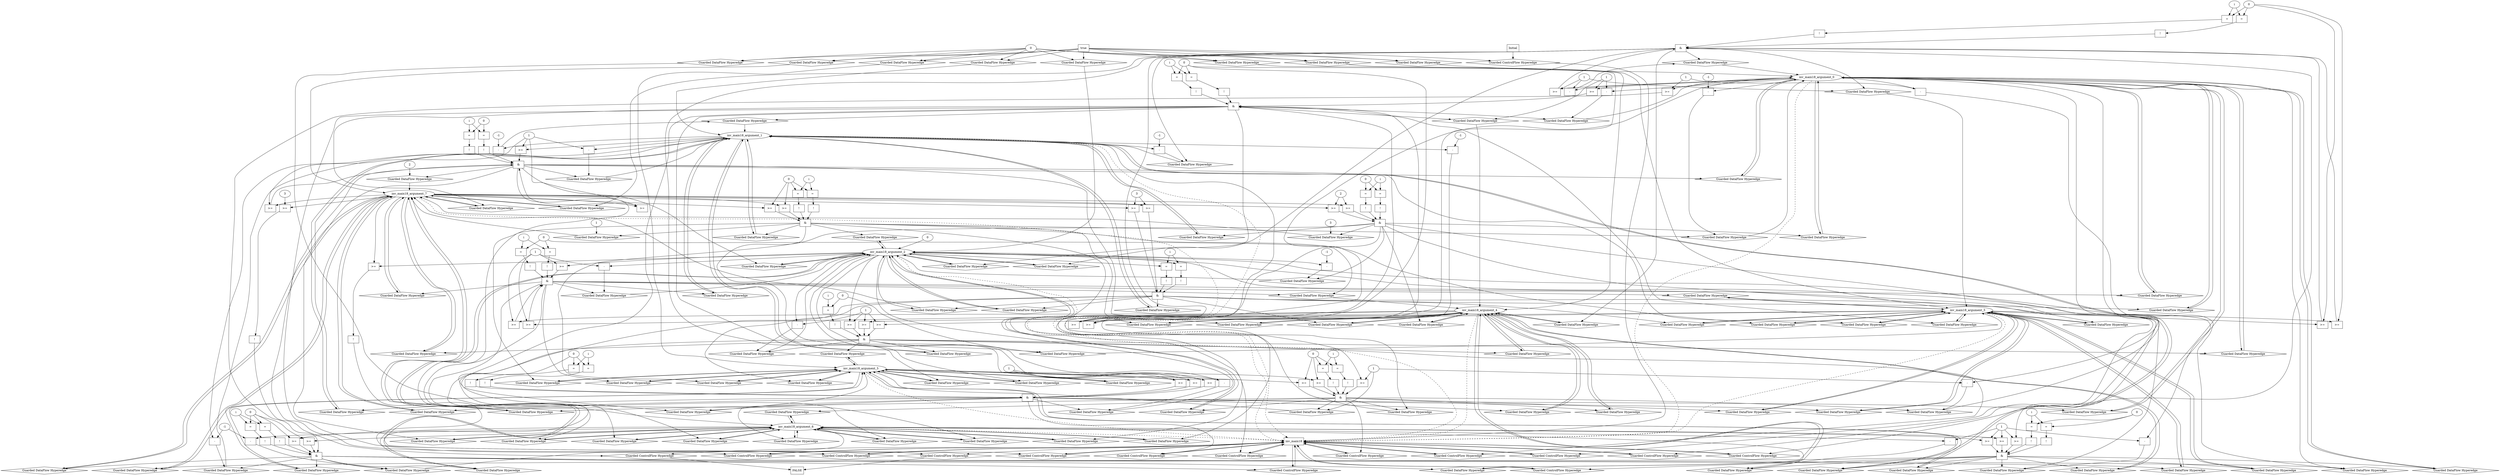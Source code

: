 digraph dag {
inv_main18 [label="inv_main18" shape="rect"];
FALSE [label="FALSE" shape="rect"];
Initial [label="Initial" shape="rect"];
ControlFowHyperEdge_0 [label="Guarded ControlFlow Hyperedge" shape="diamond"];
Initial -> ControlFowHyperEdge_0[label=""]
ControlFowHyperEdge_0 -> inv_main18[label=""]
ControlFowHyperEdge_1 [label="Guarded ControlFlow Hyperedge" shape="diamond"];
inv_main18 -> ControlFowHyperEdge_1[label=""]
ControlFowHyperEdge_1 -> inv_main18[label=""]
ControlFowHyperEdge_2 [label="Guarded ControlFlow Hyperedge" shape="diamond"];
inv_main18 -> ControlFowHyperEdge_2[label=""]
ControlFowHyperEdge_2 -> inv_main18[label=""]
ControlFowHyperEdge_3 [label="Guarded ControlFlow Hyperedge" shape="diamond"];
inv_main18 -> ControlFowHyperEdge_3[label=""]
ControlFowHyperEdge_3 -> inv_main18[label=""]
ControlFowHyperEdge_4 [label="Guarded ControlFlow Hyperedge" shape="diamond"];
inv_main18 -> ControlFowHyperEdge_4[label=""]
ControlFowHyperEdge_4 -> inv_main18[label=""]
ControlFowHyperEdge_5 [label="Guarded ControlFlow Hyperedge" shape="diamond"];
inv_main18 -> ControlFowHyperEdge_5[label=""]
ControlFowHyperEdge_5 -> inv_main18[label=""]
ControlFowHyperEdge_6 [label="Guarded ControlFlow Hyperedge" shape="diamond"];
inv_main18 -> ControlFowHyperEdge_6[label=""]
ControlFowHyperEdge_6 -> inv_main18[label=""]
ControlFowHyperEdge_7 [label="Guarded ControlFlow Hyperedge" shape="diamond"];
inv_main18 -> ControlFowHyperEdge_7[label=""]
ControlFowHyperEdge_7 -> inv_main18[label=""]
ControlFowHyperEdge_8 [label="Guarded ControlFlow Hyperedge" shape="diamond"];
inv_main18 -> ControlFowHyperEdge_8[label=""]
ControlFowHyperEdge_8 -> inv_main18[label=""]
ControlFowHyperEdge_9 [label="Guarded ControlFlow Hyperedge" shape="diamond"];
inv_main18 -> ControlFowHyperEdge_9[label=""]
ControlFowHyperEdge_9 -> inv_main18[label=""]
ControlFowHyperEdge_10 [label="Guarded ControlFlow Hyperedge" shape="diamond"];
inv_main18 -> ControlFowHyperEdge_10[label=""]
ControlFowHyperEdge_10 -> inv_main18[label=""]
ControlFowHyperEdge_11 [label="Guarded ControlFlow Hyperedge" shape="diamond"];
inv_main18 -> ControlFowHyperEdge_11[label=""]
ControlFowHyperEdge_11 -> inv_main18[label=""]
ControlFowHyperEdge_12 [label="Guarded ControlFlow Hyperedge" shape="diamond"];
inv_main18 -> ControlFowHyperEdge_12[label=""]
ControlFowHyperEdge_12 -> inv_main18[label=""]
ControlFowHyperEdge_13 [label="Guarded ControlFlow Hyperedge" shape="diamond"];
inv_main18 -> ControlFowHyperEdge_13[label=""]
ControlFowHyperEdge_13 -> FALSE[label=""]
ControlFowHyperEdge_14 [label="Guarded ControlFlow Hyperedge" shape="diamond"];
inv_main18 -> ControlFowHyperEdge_14[label=""]
ControlFowHyperEdge_14 -> FALSE[label=""]
inv_main18_argument_0 [label="inv_main18_argument_0" shape="oval"];
inv_main18_argument_0 -> inv_main18[label="" style="dashed"]
inv_main18_argument_1 [label="inv_main18_argument_1" shape="oval"];
inv_main18_argument_1 -> inv_main18[label="" style="dashed"]
inv_main18_argument_2 [label="inv_main18_argument_2" shape="oval"];
inv_main18_argument_2 -> inv_main18[label="" style="dashed"]
inv_main18_argument_3 [label="inv_main18_argument_3" shape="oval"];
inv_main18_argument_3 -> inv_main18[label="" style="dashed"]
inv_main18_argument_4 [label="inv_main18_argument_4" shape="oval"];
inv_main18_argument_4 -> inv_main18[label="" style="dashed"]
inv_main18_argument_5 [label="inv_main18_argument_5" shape="oval"];
inv_main18_argument_5 -> inv_main18[label="" style="dashed"]
inv_main18_argument_6 [label="inv_main18_argument_6" shape="oval"];
inv_main18_argument_6 -> inv_main18[label="" style="dashed"]
inv_main18_argument_7 [label="inv_main18_argument_7" shape="oval"];
inv_main18_argument_7 -> inv_main18[label="" style="dashed"]

true_0 [label="true" shape="rect"];
true_0->ControlFowHyperEdge_0 [label=""];
xxxinv_main18___Initial_0xxxdataFlow_0_node_0 [label="0"];

xxxinv_main18___Initial_0xxxdataFlow_0_node_0->DataFowHyperEdge_0_inv_main18_argument_5 [label=""];

xxxinv_main18___Initial_0xxxdataFlow_0_node_0->DataFowHyperEdge_0_inv_main18_argument_3 [label=""];

xxxinv_main18___Initial_0xxxdataFlow_0_node_0->DataFowHyperEdge_0_inv_main18_argument_0 [label=""];

xxxinv_main18___Initial_0xxxdataFlow_0_node_0->DataFowHyperEdge_0_inv_main18_argument_7 [label=""];

xxxinv_main18___Initial_0xxxdataFlow_0_node_0->DataFowHyperEdge_0_inv_main18_argument_2 [label=""];

xxxinv_main18___Initial_0xxxdataFlow_0_node_0->DataFowHyperEdge_0_inv_main18_argument_1 [label=""];

xxxinv_main18___Initial_0xxxdataFlow_0_node_0->DataFowHyperEdge_0_inv_main18_argument_4 [label=""];

xxxinv_main18___Initial_0xxxdataFlow_0_node_0->DataFowHyperEdge_0_inv_main18_argument_6 [label=""];
xxxinv_main18___inv_main18_1xxx_and [label="&" shape="rect"];
xxxinv_main18___inv_main18_1xxxguard_0_node_0 [label="!" shape="rect"];
xxxinv_main18___inv_main18_1xxxguard_0_node_1 [label="=" shape="rect"];
xxxinv_main18___inv_main18_1xxxguard_0_node_2 [label="i"];
xxxinv_main18___inv_main18_1xxxguard_0_node_3 [label="0"];
xxxinv_main18___inv_main18_1xxxguard_0_node_1->xxxinv_main18___inv_main18_1xxxguard_0_node_0
xxxinv_main18___inv_main18_1xxxguard_0_node_2->xxxinv_main18___inv_main18_1xxxguard_0_node_1
xxxinv_main18___inv_main18_1xxxguard_0_node_3->xxxinv_main18___inv_main18_1xxxguard_0_node_1

xxxinv_main18___inv_main18_1xxxguard_0_node_0->xxxinv_main18___inv_main18_1xxx_and [label=""];
xxxinv_main18___inv_main18_1xxxguard3_node_0 [label=">=" shape="rect"];
xxxinv_main18___inv_main18_1xxxguard_0_node_3->xxxinv_main18___inv_main18_1xxxguard3_node_0
inv_main18_argument_3->xxxinv_main18___inv_main18_1xxxguard3_node_0

xxxinv_main18___inv_main18_1xxxguard3_node_0->xxxinv_main18___inv_main18_1xxx_and [label=""];
xxxinv_main18___inv_main18_1xxxguard1_node_0 [label="!" shape="rect"];
xxxinv_main18___inv_main18_1xxxguard1_node_1 [label="=" shape="rect"];
xxxinv_main18___inv_main18_1xxxguard1_node_1->xxxinv_main18___inv_main18_1xxxguard1_node_0
xxxinv_main18___inv_main18_1xxxguard_0_node_2->xxxinv_main18___inv_main18_1xxxguard1_node_1
xxxinv_main18___inv_main18_1xxxguard_0_node_3->xxxinv_main18___inv_main18_1xxxguard1_node_1

xxxinv_main18___inv_main18_1xxxguard1_node_0->xxxinv_main18___inv_main18_1xxx_and [label=""];
xxxinv_main18___inv_main18_1xxxguard4_node_0 [label=">=" shape="rect"];
inv_main18_argument_3->xxxinv_main18___inv_main18_1xxxguard4_node_0
xxxinv_main18___inv_main18_1xxxguard_0_node_3->xxxinv_main18___inv_main18_1xxxguard4_node_0

xxxinv_main18___inv_main18_1xxxguard4_node_0->xxxinv_main18___inv_main18_1xxx_and [label=""];
xxxinv_main18___inv_main18_1xxxguard2_node_0 [label=">=" shape="rect"];
inv_main18_argument_0->xxxinv_main18___inv_main18_1xxxguard2_node_0
xxxinv_main18___inv_main18_1xxxdataFlow_0_node_2->xxxinv_main18___inv_main18_1xxxguard2_node_0

xxxinv_main18___inv_main18_1xxxguard2_node_0->xxxinv_main18___inv_main18_1xxx_and [label=""];
xxxinv_main18___inv_main18_1xxx_and->ControlFowHyperEdge_1 [label=""];
xxxinv_main18___inv_main18_1xxxdataFlow_0_node_0 [label="-" shape="rect"];
xxxinv_main18___inv_main18_1xxxdataFlow_0_node_2 [label="1"];
inv_main18_argument_0->xxxinv_main18___inv_main18_1xxxdataFlow_0_node_0
xxxinv_main18___inv_main18_1xxxdataFlow_0_node_2->xxxinv_main18___inv_main18_1xxxdataFlow_0_node_0

xxxinv_main18___inv_main18_1xxxdataFlow_0_node_0->DataFowHyperEdge_1_inv_main18_argument_0 [label=""];
xxxinv_main18___inv_main18_1xxxdataFlow1_node_0 [label="-" shape="rect"];
xxxinv_main18___inv_main18_1xxxdataFlow1_node_2 [label="-1"];
inv_main18_argument_1->xxxinv_main18___inv_main18_1xxxdataFlow1_node_0
xxxinv_main18___inv_main18_1xxxdataFlow1_node_2->xxxinv_main18___inv_main18_1xxxdataFlow1_node_0

xxxinv_main18___inv_main18_1xxxdataFlow1_node_0->DataFowHyperEdge_1_inv_main18_argument_1 [label=""];

xxxinv_main18___inv_main18_1xxxdataFlow_0_node_2->DataFowHyperEdge_1_inv_main18_argument_3 [label=""];
xxxinv_main18___inv_main18_2xxx_and [label="&" shape="rect"];
xxxinv_main18___inv_main18_2xxxguard2_node_0 [label=">=" shape="rect"];
inv_main18_argument_0->xxxinv_main18___inv_main18_2xxxguard2_node_0
xxxinv_main18___inv_main18_2xxxdataFlow_0_node_2->xxxinv_main18___inv_main18_2xxxguard2_node_0

xxxinv_main18___inv_main18_2xxxguard2_node_0->xxxinv_main18___inv_main18_2xxx_and [label=""];
xxxinv_main18___inv_main18_2xxxguard1_node_0 [label="!" shape="rect"];
xxxinv_main18___inv_main18_2xxxguard1_node_1 [label="=" shape="rect"];
xxxinv_main18___inv_main18_2xxxguard1_node_1->xxxinv_main18___inv_main18_2xxxguard1_node_0
xxxinv_main18___inv_main18_2xxxguard_0_node_2->xxxinv_main18___inv_main18_2xxxguard1_node_1
xxxinv_main18___inv_main18_2xxxguard_0_node_3->xxxinv_main18___inv_main18_2xxxguard1_node_1

xxxinv_main18___inv_main18_2xxxguard1_node_0->xxxinv_main18___inv_main18_2xxx_and [label=""];
xxxinv_main18___inv_main18_2xxxguard_0_node_0 [label="!" shape="rect"];
xxxinv_main18___inv_main18_2xxxguard_0_node_1 [label="=" shape="rect"];
xxxinv_main18___inv_main18_2xxxguard_0_node_2 [label="i"];
xxxinv_main18___inv_main18_2xxxguard_0_node_3 [label="0"];
xxxinv_main18___inv_main18_2xxxguard_0_node_1->xxxinv_main18___inv_main18_2xxxguard_0_node_0
xxxinv_main18___inv_main18_2xxxguard_0_node_2->xxxinv_main18___inv_main18_2xxxguard_0_node_1
xxxinv_main18___inv_main18_2xxxguard_0_node_3->xxxinv_main18___inv_main18_2xxxguard_0_node_1

xxxinv_main18___inv_main18_2xxxguard_0_node_0->xxxinv_main18___inv_main18_2xxx_and [label=""];
xxxinv_main18___inv_main18_2xxxguard4_node_0 [label=">=" shape="rect"];
inv_main18_argument_4->xxxinv_main18___inv_main18_2xxxguard4_node_0
xxxinv_main18___inv_main18_2xxxguard_0_node_3->xxxinv_main18___inv_main18_2xxxguard4_node_0

xxxinv_main18___inv_main18_2xxxguard4_node_0->xxxinv_main18___inv_main18_2xxx_and [label=""];
xxxinv_main18___inv_main18_2xxxguard3_node_0 [label=">=" shape="rect"];
xxxinv_main18___inv_main18_2xxxguard_0_node_3->xxxinv_main18___inv_main18_2xxxguard3_node_0
inv_main18_argument_4->xxxinv_main18___inv_main18_2xxxguard3_node_0

xxxinv_main18___inv_main18_2xxxguard3_node_0->xxxinv_main18___inv_main18_2xxx_and [label=""];
xxxinv_main18___inv_main18_2xxx_and->ControlFowHyperEdge_2 [label=""];
xxxinv_main18___inv_main18_2xxxdataFlow_0_node_0 [label="-" shape="rect"];
xxxinv_main18___inv_main18_2xxxdataFlow_0_node_2 [label="1"];
inv_main18_argument_0->xxxinv_main18___inv_main18_2xxxdataFlow_0_node_0
xxxinv_main18___inv_main18_2xxxdataFlow_0_node_2->xxxinv_main18___inv_main18_2xxxdataFlow_0_node_0

xxxinv_main18___inv_main18_2xxxdataFlow_0_node_0->DataFowHyperEdge_2_inv_main18_argument_0 [label=""];
xxxinv_main18___inv_main18_2xxxdataFlow1_node_0 [label="-" shape="rect"];
xxxinv_main18___inv_main18_2xxxdataFlow1_node_2 [label="-1"];
inv_main18_argument_1->xxxinv_main18___inv_main18_2xxxdataFlow1_node_0
xxxinv_main18___inv_main18_2xxxdataFlow1_node_2->xxxinv_main18___inv_main18_2xxxdataFlow1_node_0

xxxinv_main18___inv_main18_2xxxdataFlow1_node_0->DataFowHyperEdge_2_inv_main18_argument_1 [label=""];

xxxinv_main18___inv_main18_2xxxdataFlow_0_node_2->DataFowHyperEdge_2_inv_main18_argument_4 [label=""];
xxxinv_main18___inv_main18_3xxx_and [label="&" shape="rect"];
xxxinv_main18___inv_main18_3xxxguard1_node_0 [label="!" shape="rect"];
xxxinv_main18___inv_main18_3xxxguard1_node_1 [label="=" shape="rect"];
xxxinv_main18___inv_main18_3xxxguard1_node_1->xxxinv_main18___inv_main18_3xxxguard1_node_0
xxxinv_main18___inv_main18_3xxxguard_0_node_2->xxxinv_main18___inv_main18_3xxxguard1_node_1
xxxinv_main18___inv_main18_3xxxdataFlow1_node_0->xxxinv_main18___inv_main18_3xxxguard1_node_1

xxxinv_main18___inv_main18_3xxxguard1_node_0->xxxinv_main18___inv_main18_3xxx_and [label=""];
xxxinv_main18___inv_main18_3xxxguard4_node_0 [label=">=" shape="rect"];
inv_main18_argument_4->xxxinv_main18___inv_main18_3xxxguard4_node_0
xxxinv_main18___inv_main18_3xxxdataFlow_0_node_2->xxxinv_main18___inv_main18_3xxxguard4_node_0

xxxinv_main18___inv_main18_3xxxguard4_node_0->xxxinv_main18___inv_main18_3xxx_and [label=""];
xxxinv_main18___inv_main18_3xxxguard3_node_0 [label=">=" shape="rect"];
xxxinv_main18___inv_main18_3xxxdataFlow_0_node_2->xxxinv_main18___inv_main18_3xxxguard3_node_0
inv_main18_argument_4->xxxinv_main18___inv_main18_3xxxguard3_node_0

xxxinv_main18___inv_main18_3xxxguard3_node_0->xxxinv_main18___inv_main18_3xxx_and [label=""];
xxxinv_main18___inv_main18_3xxxguard_0_node_0 [label="!" shape="rect"];
xxxinv_main18___inv_main18_3xxxguard_0_node_1 [label="=" shape="rect"];
xxxinv_main18___inv_main18_3xxxguard_0_node_2 [label="i"];
xxxinv_main18___inv_main18_3xxxguard_0_node_1->xxxinv_main18___inv_main18_3xxxguard_0_node_0
xxxinv_main18___inv_main18_3xxxguard_0_node_2->xxxinv_main18___inv_main18_3xxxguard_0_node_1
xxxinv_main18___inv_main18_3xxxdataFlow1_node_0->xxxinv_main18___inv_main18_3xxxguard_0_node_1

xxxinv_main18___inv_main18_3xxxguard_0_node_0->xxxinv_main18___inv_main18_3xxx_and [label=""];
xxxinv_main18___inv_main18_3xxxguard2_node_0 [label=">=" shape="rect"];
inv_main18_argument_2->xxxinv_main18___inv_main18_3xxxguard2_node_0
xxxinv_main18___inv_main18_3xxxdataFlow_0_node_2->xxxinv_main18___inv_main18_3xxxguard2_node_0

xxxinv_main18___inv_main18_3xxxguard2_node_0->xxxinv_main18___inv_main18_3xxx_and [label=""];
xxxinv_main18___inv_main18_3xxx_and->ControlFowHyperEdge_3 [label=""];
xxxinv_main18___inv_main18_3xxxdataFlow_0_node_0 [label="-" shape="rect"];
xxxinv_main18___inv_main18_3xxxdataFlow_0_node_2 [label="1"];
inv_main18_argument_2->xxxinv_main18___inv_main18_3xxxdataFlow_0_node_0
xxxinv_main18___inv_main18_3xxxdataFlow_0_node_2->xxxinv_main18___inv_main18_3xxxdataFlow_0_node_0

xxxinv_main18___inv_main18_3xxxdataFlow_0_node_0->DataFowHyperEdge_3_inv_main18_argument_2 [label=""];
xxxinv_main18___inv_main18_3xxxdataFlow1_node_0 [label="0"];

xxxinv_main18___inv_main18_3xxxdataFlow1_node_0->DataFowHyperEdge_3_inv_main18_argument_4 [label=""];
xxxinv_main18___inv_main18_4xxx_and [label="&" shape="rect"];
xxxinv_main18___inv_main18_4xxxguard4_node_0 [label=">=" shape="rect"];
inv_main18_argument_5->xxxinv_main18___inv_main18_4xxxguard4_node_0
xxxinv_main18___inv_main18_4xxxguard_0_node_3->xxxinv_main18___inv_main18_4xxxguard4_node_0

xxxinv_main18___inv_main18_4xxxguard4_node_0->xxxinv_main18___inv_main18_4xxx_and [label=""];
xxxinv_main18___inv_main18_4xxxguard1_node_0 [label="!" shape="rect"];
xxxinv_main18___inv_main18_4xxxguard1_node_1 [label="=" shape="rect"];
xxxinv_main18___inv_main18_4xxxguard1_node_1->xxxinv_main18___inv_main18_4xxxguard1_node_0
xxxinv_main18___inv_main18_4xxxguard_0_node_2->xxxinv_main18___inv_main18_4xxxguard1_node_1
xxxinv_main18___inv_main18_4xxxguard_0_node_3->xxxinv_main18___inv_main18_4xxxguard1_node_1

xxxinv_main18___inv_main18_4xxxguard1_node_0->xxxinv_main18___inv_main18_4xxx_and [label=""];
xxxinv_main18___inv_main18_4xxxguard2_node_0 [label=">=" shape="rect"];
inv_main18_argument_0->xxxinv_main18___inv_main18_4xxxguard2_node_0
xxxinv_main18___inv_main18_4xxxdataFlow_0_node_2->xxxinv_main18___inv_main18_4xxxguard2_node_0

xxxinv_main18___inv_main18_4xxxguard2_node_0->xxxinv_main18___inv_main18_4xxx_and [label=""];
xxxinv_main18___inv_main18_4xxxguard3_node_0 [label=">=" shape="rect"];
xxxinv_main18___inv_main18_4xxxguard_0_node_3->xxxinv_main18___inv_main18_4xxxguard3_node_0
inv_main18_argument_5->xxxinv_main18___inv_main18_4xxxguard3_node_0

xxxinv_main18___inv_main18_4xxxguard3_node_0->xxxinv_main18___inv_main18_4xxx_and [label=""];
xxxinv_main18___inv_main18_4xxxguard_0_node_0 [label="!" shape="rect"];
xxxinv_main18___inv_main18_4xxxguard_0_node_1 [label="=" shape="rect"];
xxxinv_main18___inv_main18_4xxxguard_0_node_2 [label="i"];
xxxinv_main18___inv_main18_4xxxguard_0_node_3 [label="0"];
xxxinv_main18___inv_main18_4xxxguard_0_node_1->xxxinv_main18___inv_main18_4xxxguard_0_node_0
xxxinv_main18___inv_main18_4xxxguard_0_node_2->xxxinv_main18___inv_main18_4xxxguard_0_node_1
xxxinv_main18___inv_main18_4xxxguard_0_node_3->xxxinv_main18___inv_main18_4xxxguard_0_node_1

xxxinv_main18___inv_main18_4xxxguard_0_node_0->xxxinv_main18___inv_main18_4xxx_and [label=""];
xxxinv_main18___inv_main18_4xxx_and->ControlFowHyperEdge_4 [label=""];
xxxinv_main18___inv_main18_4xxxdataFlow_0_node_0 [label="-" shape="rect"];
xxxinv_main18___inv_main18_4xxxdataFlow_0_node_2 [label="1"];
inv_main18_argument_0->xxxinv_main18___inv_main18_4xxxdataFlow_0_node_0
xxxinv_main18___inv_main18_4xxxdataFlow_0_node_2->xxxinv_main18___inv_main18_4xxxdataFlow_0_node_0

xxxinv_main18___inv_main18_4xxxdataFlow_0_node_0->DataFowHyperEdge_4_inv_main18_argument_0 [label=""];
xxxinv_main18___inv_main18_4xxxdataFlow1_node_0 [label="-" shape="rect"];
xxxinv_main18___inv_main18_4xxxdataFlow1_node_2 [label="-1"];
inv_main18_argument_1->xxxinv_main18___inv_main18_4xxxdataFlow1_node_0
xxxinv_main18___inv_main18_4xxxdataFlow1_node_2->xxxinv_main18___inv_main18_4xxxdataFlow1_node_0

xxxinv_main18___inv_main18_4xxxdataFlow1_node_0->DataFowHyperEdge_4_inv_main18_argument_1 [label=""];

xxxinv_main18___inv_main18_4xxxdataFlow_0_node_2->DataFowHyperEdge_4_inv_main18_argument_5 [label=""];
xxxinv_main18___inv_main18_5xxx_and [label="&" shape="rect"];
xxxinv_main18___inv_main18_5xxxguard1_node_0 [label="!" shape="rect"];
xxxinv_main18___inv_main18_5xxxguard1_node_1 [label="=" shape="rect"];
xxxinv_main18___inv_main18_5xxxguard1_node_1->xxxinv_main18___inv_main18_5xxxguard1_node_0
xxxinv_main18___inv_main18_5xxxguard_0_node_2->xxxinv_main18___inv_main18_5xxxguard1_node_1
xxxinv_main18___inv_main18_5xxxdataFlow1_node_0->xxxinv_main18___inv_main18_5xxxguard1_node_1

xxxinv_main18___inv_main18_5xxxguard1_node_0->xxxinv_main18___inv_main18_5xxx_and [label=""];
xxxinv_main18___inv_main18_5xxxguard4_node_0 [label=">=" shape="rect"];
inv_main18_argument_5->xxxinv_main18___inv_main18_5xxxguard4_node_0
xxxinv_main18___inv_main18_5xxxdataFlow_0_node_2->xxxinv_main18___inv_main18_5xxxguard4_node_0

xxxinv_main18___inv_main18_5xxxguard4_node_0->xxxinv_main18___inv_main18_5xxx_and [label=""];
xxxinv_main18___inv_main18_5xxxguard2_node_0 [label=">=" shape="rect"];
inv_main18_argument_2->xxxinv_main18___inv_main18_5xxxguard2_node_0
xxxinv_main18___inv_main18_5xxxdataFlow_0_node_2->xxxinv_main18___inv_main18_5xxxguard2_node_0

xxxinv_main18___inv_main18_5xxxguard2_node_0->xxxinv_main18___inv_main18_5xxx_and [label=""];
xxxinv_main18___inv_main18_5xxxguard_0_node_0 [label="!" shape="rect"];
xxxinv_main18___inv_main18_5xxxguard_0_node_1 [label="=" shape="rect"];
xxxinv_main18___inv_main18_5xxxguard_0_node_2 [label="i"];
xxxinv_main18___inv_main18_5xxxguard_0_node_1->xxxinv_main18___inv_main18_5xxxguard_0_node_0
xxxinv_main18___inv_main18_5xxxguard_0_node_2->xxxinv_main18___inv_main18_5xxxguard_0_node_1
xxxinv_main18___inv_main18_5xxxdataFlow1_node_0->xxxinv_main18___inv_main18_5xxxguard_0_node_1

xxxinv_main18___inv_main18_5xxxguard_0_node_0->xxxinv_main18___inv_main18_5xxx_and [label=""];
xxxinv_main18___inv_main18_5xxxguard3_node_0 [label=">=" shape="rect"];
xxxinv_main18___inv_main18_5xxxdataFlow_0_node_2->xxxinv_main18___inv_main18_5xxxguard3_node_0
inv_main18_argument_5->xxxinv_main18___inv_main18_5xxxguard3_node_0

xxxinv_main18___inv_main18_5xxxguard3_node_0->xxxinv_main18___inv_main18_5xxx_and [label=""];
xxxinv_main18___inv_main18_5xxx_and->ControlFowHyperEdge_5 [label=""];
xxxinv_main18___inv_main18_5xxxdataFlow_0_node_0 [label="-" shape="rect"];
xxxinv_main18___inv_main18_5xxxdataFlow_0_node_2 [label="1"];
inv_main18_argument_2->xxxinv_main18___inv_main18_5xxxdataFlow_0_node_0
xxxinv_main18___inv_main18_5xxxdataFlow_0_node_2->xxxinv_main18___inv_main18_5xxxdataFlow_0_node_0

xxxinv_main18___inv_main18_5xxxdataFlow_0_node_0->DataFowHyperEdge_5_inv_main18_argument_2 [label=""];
xxxinv_main18___inv_main18_5xxxdataFlow1_node_0 [label="0"];

xxxinv_main18___inv_main18_5xxxdataFlow1_node_0->DataFowHyperEdge_5_inv_main18_argument_5 [label=""];
xxxinv_main18___inv_main18_6xxx_and [label="&" shape="rect"];
xxxinv_main18___inv_main18_6xxxguard1_node_0 [label="!" shape="rect"];
xxxinv_main18___inv_main18_6xxxguard1_node_1 [label="=" shape="rect"];
xxxinv_main18___inv_main18_6xxxguard1_node_1->xxxinv_main18___inv_main18_6xxxguard1_node_0
xxxinv_main18___inv_main18_6xxxguard_0_node_2->xxxinv_main18___inv_main18_6xxxguard1_node_1
xxxinv_main18___inv_main18_6xxxguard_0_node_3->xxxinv_main18___inv_main18_6xxxguard1_node_1

xxxinv_main18___inv_main18_6xxxguard1_node_0->xxxinv_main18___inv_main18_6xxx_and [label=""];
xxxinv_main18___inv_main18_6xxxguard4_node_0 [label=">=" shape="rect"];
inv_main18_argument_6->xxxinv_main18___inv_main18_6xxxguard4_node_0
xxxinv_main18___inv_main18_6xxxguard_0_node_3->xxxinv_main18___inv_main18_6xxxguard4_node_0

xxxinv_main18___inv_main18_6xxxguard4_node_0->xxxinv_main18___inv_main18_6xxx_and [label=""];
xxxinv_main18___inv_main18_6xxxguard3_node_0 [label=">=" shape="rect"];
xxxinv_main18___inv_main18_6xxxguard_0_node_3->xxxinv_main18___inv_main18_6xxxguard3_node_0
inv_main18_argument_6->xxxinv_main18___inv_main18_6xxxguard3_node_0

xxxinv_main18___inv_main18_6xxxguard3_node_0->xxxinv_main18___inv_main18_6xxx_and [label=""];
xxxinv_main18___inv_main18_6xxxguard_0_node_0 [label="!" shape="rect"];
xxxinv_main18___inv_main18_6xxxguard_0_node_1 [label="=" shape="rect"];
xxxinv_main18___inv_main18_6xxxguard_0_node_2 [label="i"];
xxxinv_main18___inv_main18_6xxxguard_0_node_3 [label="0"];
xxxinv_main18___inv_main18_6xxxguard_0_node_1->xxxinv_main18___inv_main18_6xxxguard_0_node_0
xxxinv_main18___inv_main18_6xxxguard_0_node_2->xxxinv_main18___inv_main18_6xxxguard_0_node_1
xxxinv_main18___inv_main18_6xxxguard_0_node_3->xxxinv_main18___inv_main18_6xxxguard_0_node_1

xxxinv_main18___inv_main18_6xxxguard_0_node_0->xxxinv_main18___inv_main18_6xxx_and [label=""];
xxxinv_main18___inv_main18_6xxxguard2_node_0 [label=">=" shape="rect"];
inv_main18_argument_0->xxxinv_main18___inv_main18_6xxxguard2_node_0
xxxinv_main18___inv_main18_6xxxdataFlow_0_node_2->xxxinv_main18___inv_main18_6xxxguard2_node_0

xxxinv_main18___inv_main18_6xxxguard2_node_0->xxxinv_main18___inv_main18_6xxx_and [label=""];
xxxinv_main18___inv_main18_6xxx_and->ControlFowHyperEdge_6 [label=""];
xxxinv_main18___inv_main18_6xxxdataFlow_0_node_0 [label="-" shape="rect"];
xxxinv_main18___inv_main18_6xxxdataFlow_0_node_2 [label="1"];
inv_main18_argument_0->xxxinv_main18___inv_main18_6xxxdataFlow_0_node_0
xxxinv_main18___inv_main18_6xxxdataFlow_0_node_2->xxxinv_main18___inv_main18_6xxxdataFlow_0_node_0

xxxinv_main18___inv_main18_6xxxdataFlow_0_node_0->DataFowHyperEdge_6_inv_main18_argument_0 [label=""];
xxxinv_main18___inv_main18_6xxxdataFlow1_node_0 [label="-" shape="rect"];
xxxinv_main18___inv_main18_6xxxdataFlow1_node_2 [label="-1"];
inv_main18_argument_1->xxxinv_main18___inv_main18_6xxxdataFlow1_node_0
xxxinv_main18___inv_main18_6xxxdataFlow1_node_2->xxxinv_main18___inv_main18_6xxxdataFlow1_node_0

xxxinv_main18___inv_main18_6xxxdataFlow1_node_0->DataFowHyperEdge_6_inv_main18_argument_1 [label=""];
xxxinv_main18___inv_main18_6xxxdataFlow2_node_0 [label="-" shape="rect"];
inv_main18_argument_6->xxxinv_main18___inv_main18_6xxxdataFlow2_node_0
xxxinv_main18___inv_main18_6xxxdataFlow1_node_2->xxxinv_main18___inv_main18_6xxxdataFlow2_node_0

xxxinv_main18___inv_main18_6xxxdataFlow2_node_0->DataFowHyperEdge_6_inv_main18_argument_6 [label=""];
xxxinv_main18___inv_main18_7xxx_and [label="&" shape="rect"];
xxxinv_main18___inv_main18_7xxxguard3_node_0 [label=">=" shape="rect"];
xxxinv_main18___inv_main18_7xxxdataFlow_0_node_2->xxxinv_main18___inv_main18_7xxxguard3_node_0
inv_main18_argument_6->xxxinv_main18___inv_main18_7xxxguard3_node_0

xxxinv_main18___inv_main18_7xxxguard3_node_0->xxxinv_main18___inv_main18_7xxx_and [label=""];
xxxinv_main18___inv_main18_7xxxguard2_node_0 [label=">=" shape="rect"];
inv_main18_argument_2->xxxinv_main18___inv_main18_7xxxguard2_node_0
xxxinv_main18___inv_main18_7xxxdataFlow_0_node_2->xxxinv_main18___inv_main18_7xxxguard2_node_0

xxxinv_main18___inv_main18_7xxxguard2_node_0->xxxinv_main18___inv_main18_7xxx_and [label=""];
xxxinv_main18___inv_main18_7xxxguard_0_node_0 [label="!" shape="rect"];
xxxinv_main18___inv_main18_7xxxguard_0_node_1 [label="=" shape="rect"];
xxxinv_main18___inv_main18_7xxxguard_0_node_2 [label="i"];
xxxinv_main18___inv_main18_7xxxguard_0_node_3 [label="0"];
xxxinv_main18___inv_main18_7xxxguard_0_node_1->xxxinv_main18___inv_main18_7xxxguard_0_node_0
xxxinv_main18___inv_main18_7xxxguard_0_node_2->xxxinv_main18___inv_main18_7xxxguard_0_node_1
xxxinv_main18___inv_main18_7xxxguard_0_node_3->xxxinv_main18___inv_main18_7xxxguard_0_node_1

xxxinv_main18___inv_main18_7xxxguard_0_node_0->xxxinv_main18___inv_main18_7xxx_and [label=""];
xxxinv_main18___inv_main18_7xxxguard1_node_0 [label="!" shape="rect"];
xxxinv_main18___inv_main18_7xxxguard1_node_1 [label="=" shape="rect"];
xxxinv_main18___inv_main18_7xxxguard1_node_1->xxxinv_main18___inv_main18_7xxxguard1_node_0
xxxinv_main18___inv_main18_7xxxguard_0_node_2->xxxinv_main18___inv_main18_7xxxguard1_node_1
xxxinv_main18___inv_main18_7xxxguard_0_node_3->xxxinv_main18___inv_main18_7xxxguard1_node_1

xxxinv_main18___inv_main18_7xxxguard1_node_0->xxxinv_main18___inv_main18_7xxx_and [label=""];
xxxinv_main18___inv_main18_7xxxguard4_node_0 [label=">=" shape="rect"];
inv_main18_argument_6->xxxinv_main18___inv_main18_7xxxguard4_node_0
xxxinv_main18___inv_main18_7xxxdataFlow_0_node_2->xxxinv_main18___inv_main18_7xxxguard4_node_0

xxxinv_main18___inv_main18_7xxxguard4_node_0->xxxinv_main18___inv_main18_7xxx_and [label=""];
xxxinv_main18___inv_main18_7xxx_and->ControlFowHyperEdge_7 [label=""];
xxxinv_main18___inv_main18_7xxxdataFlow_0_node_0 [label="-" shape="rect"];
xxxinv_main18___inv_main18_7xxxdataFlow_0_node_2 [label="1"];
inv_main18_argument_2->xxxinv_main18___inv_main18_7xxxdataFlow_0_node_0
xxxinv_main18___inv_main18_7xxxdataFlow_0_node_2->xxxinv_main18___inv_main18_7xxxdataFlow_0_node_0

xxxinv_main18___inv_main18_7xxxdataFlow_0_node_0->DataFowHyperEdge_7_inv_main18_argument_2 [label=""];
xxxinv_main18___inv_main18_7xxxdataFlow1_node_0 [label="-" shape="rect"];
inv_main18_argument_6->xxxinv_main18___inv_main18_7xxxdataFlow1_node_0
xxxinv_main18___inv_main18_7xxxdataFlow_0_node_2->xxxinv_main18___inv_main18_7xxxdataFlow1_node_0

xxxinv_main18___inv_main18_7xxxdataFlow1_node_0->DataFowHyperEdge_7_inv_main18_argument_6 [label=""];
xxxinv_main18___inv_main18_8xxx_and [label="&" shape="rect"];
xxxinv_main18___inv_main18_8xxxguard_0_node_0 [label=">=" shape="rect"];
xxxinv_main18___inv_main18_8xxxguard_0_node_1 [label="0"];
xxxinv_main18___inv_main18_8xxxguard_0_node_1->xxxinv_main18___inv_main18_8xxxguard_0_node_0
inv_main18_argument_7->xxxinv_main18___inv_main18_8xxxguard_0_node_0

xxxinv_main18___inv_main18_8xxxguard_0_node_0->xxxinv_main18___inv_main18_8xxx_and [label=""];
xxxinv_main18___inv_main18_8xxxguard1_node_0 [label=">=" shape="rect"];
inv_main18_argument_7->xxxinv_main18___inv_main18_8xxxguard1_node_0
xxxinv_main18___inv_main18_8xxxguard_0_node_1->xxxinv_main18___inv_main18_8xxxguard1_node_0

xxxinv_main18___inv_main18_8xxxguard1_node_0->xxxinv_main18___inv_main18_8xxx_and [label=""];
xxxinv_main18___inv_main18_8xxxguard2_node_0 [label="!" shape="rect"];
xxxinv_main18___inv_main18_8xxxguard2_node_1 [label="=" shape="rect"];
xxxinv_main18___inv_main18_8xxxguard2_node_2 [label="i"];
xxxinv_main18___inv_main18_8xxxguard2_node_1->xxxinv_main18___inv_main18_8xxxguard2_node_0
xxxinv_main18___inv_main18_8xxxguard2_node_2->xxxinv_main18___inv_main18_8xxxguard2_node_1
xxxinv_main18___inv_main18_8xxxguard_0_node_1->xxxinv_main18___inv_main18_8xxxguard2_node_1

xxxinv_main18___inv_main18_8xxxguard2_node_0->xxxinv_main18___inv_main18_8xxx_and [label=""];
xxxinv_main18___inv_main18_8xxxguard3_node_0 [label="!" shape="rect"];
xxxinv_main18___inv_main18_8xxxguard3_node_1 [label="=" shape="rect"];
xxxinv_main18___inv_main18_8xxxguard3_node_1->xxxinv_main18___inv_main18_8xxxguard3_node_0
xxxinv_main18___inv_main18_8xxxguard2_node_2->xxxinv_main18___inv_main18_8xxxguard3_node_1
xxxinv_main18___inv_main18_8xxxguard_0_node_1->xxxinv_main18___inv_main18_8xxxguard3_node_1

xxxinv_main18___inv_main18_8xxxguard3_node_0->xxxinv_main18___inv_main18_8xxx_and [label=""];
xxxinv_main18___inv_main18_8xxx_and->ControlFowHyperEdge_8 [label=""];
xxxinv_main18___inv_main18_8xxxdataFlow_0_node_0 [label="-" shape="rect"];
xxxinv_main18___inv_main18_8xxxdataFlow_0_node_2 [label="-1"];
inv_main18_argument_0->xxxinv_main18___inv_main18_8xxxdataFlow_0_node_0
xxxinv_main18___inv_main18_8xxxdataFlow_0_node_2->xxxinv_main18___inv_main18_8xxxdataFlow_0_node_0

xxxinv_main18___inv_main18_8xxxdataFlow_0_node_0->DataFowHyperEdge_8_inv_main18_argument_0 [label=""];
xxxinv_main18___inv_main18_8xxxdataFlow1_node_0 [label="1"];

xxxinv_main18___inv_main18_8xxxdataFlow1_node_0->DataFowHyperEdge_8_inv_main18_argument_7 [label=""];
xxxinv_main18___inv_main18_9xxx_and [label="&" shape="rect"];
xxxinv_main18___inv_main18_9xxxguard1_node_0 [label="!" shape="rect"];
xxxinv_main18___inv_main18_9xxxguard1_node_1 [label="=" shape="rect"];
xxxinv_main18___inv_main18_9xxxguard1_node_1->xxxinv_main18___inv_main18_9xxxguard1_node_0
xxxinv_main18___inv_main18_9xxxguard_0_node_2->xxxinv_main18___inv_main18_9xxxguard1_node_1
xxxinv_main18___inv_main18_9xxxguard_0_node_3->xxxinv_main18___inv_main18_9xxxguard1_node_1

xxxinv_main18___inv_main18_9xxxguard1_node_0->xxxinv_main18___inv_main18_9xxx_and [label=""];
xxxinv_main18___inv_main18_9xxxguard3_node_0 [label=">=" shape="rect"];
xxxinv_main18___inv_main18_9xxxdataFlow_0_node_2->xxxinv_main18___inv_main18_9xxxguard3_node_0
inv_main18_argument_7->xxxinv_main18___inv_main18_9xxxguard3_node_0

xxxinv_main18___inv_main18_9xxxguard3_node_0->xxxinv_main18___inv_main18_9xxx_and [label=""];
xxxinv_main18___inv_main18_9xxxguard_0_node_0 [label="!" shape="rect"];
xxxinv_main18___inv_main18_9xxxguard_0_node_1 [label="=" shape="rect"];
xxxinv_main18___inv_main18_9xxxguard_0_node_2 [label="i"];
xxxinv_main18___inv_main18_9xxxguard_0_node_3 [label="0"];
xxxinv_main18___inv_main18_9xxxguard_0_node_1->xxxinv_main18___inv_main18_9xxxguard_0_node_0
xxxinv_main18___inv_main18_9xxxguard_0_node_2->xxxinv_main18___inv_main18_9xxxguard_0_node_1
xxxinv_main18___inv_main18_9xxxguard_0_node_3->xxxinv_main18___inv_main18_9xxxguard_0_node_1

xxxinv_main18___inv_main18_9xxxguard_0_node_0->xxxinv_main18___inv_main18_9xxx_and [label=""];
xxxinv_main18___inv_main18_9xxxguard2_node_0 [label=">=" shape="rect"];
inv_main18_argument_1->xxxinv_main18___inv_main18_9xxxguard2_node_0
xxxinv_main18___inv_main18_9xxxdataFlow_0_node_2->xxxinv_main18___inv_main18_9xxxguard2_node_0

xxxinv_main18___inv_main18_9xxxguard2_node_0->xxxinv_main18___inv_main18_9xxx_and [label=""];
xxxinv_main18___inv_main18_9xxxguard4_node_0 [label=">=" shape="rect"];
inv_main18_argument_7->xxxinv_main18___inv_main18_9xxxguard4_node_0
xxxinv_main18___inv_main18_9xxxdataFlow_0_node_2->xxxinv_main18___inv_main18_9xxxguard4_node_0

xxxinv_main18___inv_main18_9xxxguard4_node_0->xxxinv_main18___inv_main18_9xxx_and [label=""];
xxxinv_main18___inv_main18_9xxx_and->ControlFowHyperEdge_9 [label=""];
xxxinv_main18___inv_main18_9xxxdataFlow_0_node_0 [label="-" shape="rect"];
xxxinv_main18___inv_main18_9xxxdataFlow_0_node_2 [label="1"];
inv_main18_argument_1->xxxinv_main18___inv_main18_9xxxdataFlow_0_node_0
xxxinv_main18___inv_main18_9xxxdataFlow_0_node_2->xxxinv_main18___inv_main18_9xxxdataFlow_0_node_0

xxxinv_main18___inv_main18_9xxxdataFlow_0_node_0->DataFowHyperEdge_9_inv_main18_argument_1 [label=""];
xxxinv_main18___inv_main18_9xxxdataFlow1_node_0 [label="2"];

xxxinv_main18___inv_main18_9xxxdataFlow1_node_0->DataFowHyperEdge_9_inv_main18_argument_7 [label=""];
xxxinv_main18___inv_main18_10xxx_and [label="&" shape="rect"];
xxxinv_main18___inv_main18_10xxxguard_0_node_0 [label=">=" shape="rect"];
xxxinv_main18___inv_main18_10xxxguard_0_node_1 [label="2"];
xxxinv_main18___inv_main18_10xxxguard_0_node_1->xxxinv_main18___inv_main18_10xxxguard_0_node_0
inv_main18_argument_7->xxxinv_main18___inv_main18_10xxxguard_0_node_0

xxxinv_main18___inv_main18_10xxxguard_0_node_0->xxxinv_main18___inv_main18_10xxx_and [label=""];
xxxinv_main18___inv_main18_10xxxguard1_node_0 [label=">=" shape="rect"];
inv_main18_argument_7->xxxinv_main18___inv_main18_10xxxguard1_node_0
xxxinv_main18___inv_main18_10xxxguard_0_node_1->xxxinv_main18___inv_main18_10xxxguard1_node_0

xxxinv_main18___inv_main18_10xxxguard1_node_0->xxxinv_main18___inv_main18_10xxx_and [label=""];
xxxinv_main18___inv_main18_10xxxguard2_node_0 [label="!" shape="rect"];
xxxinv_main18___inv_main18_10xxxguard2_node_1 [label="=" shape="rect"];
xxxinv_main18___inv_main18_10xxxguard2_node_2 [label="i"];
xxxinv_main18___inv_main18_10xxxguard2_node_3 [label="0"];
xxxinv_main18___inv_main18_10xxxguard2_node_1->xxxinv_main18___inv_main18_10xxxguard2_node_0
xxxinv_main18___inv_main18_10xxxguard2_node_2->xxxinv_main18___inv_main18_10xxxguard2_node_1
xxxinv_main18___inv_main18_10xxxguard2_node_3->xxxinv_main18___inv_main18_10xxxguard2_node_1

xxxinv_main18___inv_main18_10xxxguard2_node_0->xxxinv_main18___inv_main18_10xxx_and [label=""];
xxxinv_main18___inv_main18_10xxxguard3_node_0 [label="!" shape="rect"];
xxxinv_main18___inv_main18_10xxxguard3_node_1 [label="=" shape="rect"];
xxxinv_main18___inv_main18_10xxxguard3_node_1->xxxinv_main18___inv_main18_10xxxguard3_node_0
xxxinv_main18___inv_main18_10xxxguard2_node_2->xxxinv_main18___inv_main18_10xxxguard3_node_1
xxxinv_main18___inv_main18_10xxxguard2_node_3->xxxinv_main18___inv_main18_10xxxguard3_node_1

xxxinv_main18___inv_main18_10xxxguard3_node_0->xxxinv_main18___inv_main18_10xxx_and [label=""];
xxxinv_main18___inv_main18_10xxx_and->ControlFowHyperEdge_10 [label=""];
xxxinv_main18___inv_main18_10xxxdataFlow_0_node_0 [label="-" shape="rect"];
xxxinv_main18___inv_main18_10xxxdataFlow_0_node_2 [label="-1"];
inv_main18_argument_2->xxxinv_main18___inv_main18_10xxxdataFlow_0_node_0
xxxinv_main18___inv_main18_10xxxdataFlow_0_node_2->xxxinv_main18___inv_main18_10xxxdataFlow_0_node_0

xxxinv_main18___inv_main18_10xxxdataFlow_0_node_0->DataFowHyperEdge_10_inv_main18_argument_2 [label=""];
xxxinv_main18___inv_main18_10xxxdataFlow1_node_0 [label="3"];

xxxinv_main18___inv_main18_10xxxdataFlow1_node_0->DataFowHyperEdge_10_inv_main18_argument_7 [label=""];
xxxinv_main18___inv_main18_11xxx_and [label="&" shape="rect"];
xxxinv_main18___inv_main18_11xxxguard_0_node_0 [label=">=" shape="rect"];
xxxinv_main18___inv_main18_11xxxguard_0_node_1 [label="3"];
xxxinv_main18___inv_main18_11xxxguard_0_node_1->xxxinv_main18___inv_main18_11xxxguard_0_node_0
inv_main18_argument_7->xxxinv_main18___inv_main18_11xxxguard_0_node_0

xxxinv_main18___inv_main18_11xxxguard_0_node_0->xxxinv_main18___inv_main18_11xxx_and [label=""];
xxxinv_main18___inv_main18_11xxxguard1_node_0 [label=">=" shape="rect"];
inv_main18_argument_7->xxxinv_main18___inv_main18_11xxxguard1_node_0
xxxinv_main18___inv_main18_11xxxguard_0_node_1->xxxinv_main18___inv_main18_11xxxguard1_node_0

xxxinv_main18___inv_main18_11xxxguard1_node_0->xxxinv_main18___inv_main18_11xxx_and [label=""];
xxxinv_main18___inv_main18_11xxxguard2_node_0 [label="!" shape="rect"];
xxxinv_main18___inv_main18_11xxxguard2_node_1 [label="=" shape="rect"];
xxxinv_main18___inv_main18_11xxxguard2_node_2 [label="i"];
xxxinv_main18___inv_main18_11xxxguard2_node_1->xxxinv_main18___inv_main18_11xxxguard2_node_0
xxxinv_main18___inv_main18_11xxxguard2_node_2->xxxinv_main18___inv_main18_11xxxguard2_node_1
inv_main18_argument_2->xxxinv_main18___inv_main18_11xxxguard2_node_1

xxxinv_main18___inv_main18_11xxxguard2_node_0->xxxinv_main18___inv_main18_11xxx_and [label=""];
xxxinv_main18___inv_main18_11xxxguard3_node_0 [label="!" shape="rect"];
xxxinv_main18___inv_main18_11xxxguard3_node_1 [label="=" shape="rect"];
xxxinv_main18___inv_main18_11xxxguard3_node_1->xxxinv_main18___inv_main18_11xxxguard3_node_0
xxxinv_main18___inv_main18_11xxxguard2_node_2->xxxinv_main18___inv_main18_11xxxguard3_node_1
inv_main18_argument_2->xxxinv_main18___inv_main18_11xxxguard3_node_1

xxxinv_main18___inv_main18_11xxxguard3_node_0->xxxinv_main18___inv_main18_11xxx_and [label=""];
xxxinv_main18___inv_main18_11xxx_and->ControlFowHyperEdge_11 [label=""];

inv_main18_argument_2->DataFowHyperEdge_11_inv_main18_argument_2 [label=""];

inv_main18_argument_2->DataFowHyperEdge_11_inv_main18_argument_7 [label=""];
xxxinv_main18___inv_main18_12xxx_and [label="&" shape="rect"];
xxxinv_main18___inv_main18_12xxxguard_0_node_0 [label=">=" shape="rect"];
inv_main18_argument_2->xxxinv_main18___inv_main18_12xxxguard_0_node_0
xxxinv_main18___inv_main18_12xxxdataFlow_0_node_2->xxxinv_main18___inv_main18_12xxxguard_0_node_0

xxxinv_main18___inv_main18_12xxxguard_0_node_0->xxxinv_main18___inv_main18_12xxx_and [label=""];
xxxinv_main18___inv_main18_12xxxguard1_node_0 [label=">=" shape="rect"];
xxxinv_main18___inv_main18_12xxxdataFlow_0_node_2->xxxinv_main18___inv_main18_12xxxguard1_node_0
inv_main18_argument_3->xxxinv_main18___inv_main18_12xxxguard1_node_0

xxxinv_main18___inv_main18_12xxxguard1_node_0->xxxinv_main18___inv_main18_12xxx_and [label=""];
xxxinv_main18___inv_main18_12xxxguard2_node_0 [label=">=" shape="rect"];
inv_main18_argument_3->xxxinv_main18___inv_main18_12xxxguard2_node_0
xxxinv_main18___inv_main18_12xxxdataFlow_0_node_2->xxxinv_main18___inv_main18_12xxxguard2_node_0

xxxinv_main18___inv_main18_12xxxguard2_node_0->xxxinv_main18___inv_main18_12xxx_and [label=""];
xxxinv_main18___inv_main18_12xxxguard3_node_0 [label="!" shape="rect"];
xxxinv_main18___inv_main18_12xxxguard3_node_1 [label="=" shape="rect"];
xxxinv_main18___inv_main18_12xxxguard3_node_2 [label="i"];
xxxinv_main18___inv_main18_12xxxguard3_node_1->xxxinv_main18___inv_main18_12xxxguard3_node_0
xxxinv_main18___inv_main18_12xxxguard3_node_2->xxxinv_main18___inv_main18_12xxxguard3_node_1
xxxinv_main18___inv_main18_12xxxdataFlow1_node_0->xxxinv_main18___inv_main18_12xxxguard3_node_1

xxxinv_main18___inv_main18_12xxxguard3_node_0->xxxinv_main18___inv_main18_12xxx_and [label=""];
xxxinv_main18___inv_main18_12xxx_and->ControlFowHyperEdge_12 [label=""];
xxxinv_main18___inv_main18_12xxxdataFlow_0_node_0 [label="-" shape="rect"];
xxxinv_main18___inv_main18_12xxxdataFlow_0_node_2 [label="1"];
inv_main18_argument_2->xxxinv_main18___inv_main18_12xxxdataFlow_0_node_0
xxxinv_main18___inv_main18_12xxxdataFlow_0_node_2->xxxinv_main18___inv_main18_12xxxdataFlow_0_node_0

xxxinv_main18___inv_main18_12xxxdataFlow_0_node_0->DataFowHyperEdge_12_inv_main18_argument_2 [label=""];
xxxinv_main18___inv_main18_12xxxdataFlow1_node_0 [label="0"];

xxxinv_main18___inv_main18_12xxxdataFlow1_node_0->DataFowHyperEdge_12_inv_main18_argument_3 [label=""];
xxxFALSE___inv_main18_13xxxguard_0_node_0 [label="!" shape="rect"];
xxxFALSE___inv_main18_13xxxguard_0_node_1 [label=">=" shape="rect"];
xxxFALSE___inv_main18_13xxxguard_0_node_2 [label="3"];
xxxFALSE___inv_main18_13xxxguard_0_node_1->xxxFALSE___inv_main18_13xxxguard_0_node_0
xxxFALSE___inv_main18_13xxxguard_0_node_2->xxxFALSE___inv_main18_13xxxguard_0_node_1
inv_main18_argument_7->xxxFALSE___inv_main18_13xxxguard_0_node_1

xxxFALSE___inv_main18_13xxxguard_0_node_0->ControlFowHyperEdge_13 [label=""];
xxxFALSE___inv_main18_14xxxguard_0_node_0 [label="!" shape="rect"];
xxxFALSE___inv_main18_14xxxguard_0_node_1 [label=">=" shape="rect"];
xxxFALSE___inv_main18_14xxxguard_0_node_1->xxxFALSE___inv_main18_14xxxguard_0_node_0
inv_main18_argument_7->xxxFALSE___inv_main18_14xxxguard_0_node_1
inv_main18_argument_2->xxxFALSE___inv_main18_14xxxguard_0_node_1

xxxFALSE___inv_main18_14xxxguard_0_node_0->ControlFowHyperEdge_14 [label=""];
DataFowHyperEdge_0_inv_main18_argument_0 [label="Guarded DataFlow Hyperedge" shape="diamond"];
DataFowHyperEdge_0_inv_main18_argument_0 -> inv_main18_argument_0[label=""]
true_0->DataFowHyperEdge_0_inv_main18_argument_0 [label=""];
DataFowHyperEdge_0_inv_main18_argument_1 [label="Guarded DataFlow Hyperedge" shape="diamond"];
DataFowHyperEdge_0_inv_main18_argument_1 -> inv_main18_argument_1[label=""]
true_0->DataFowHyperEdge_0_inv_main18_argument_1 [label=""];
DataFowHyperEdge_0_inv_main18_argument_2 [label="Guarded DataFlow Hyperedge" shape="diamond"];
DataFowHyperEdge_0_inv_main18_argument_2 -> inv_main18_argument_2[label=""]
true_0->DataFowHyperEdge_0_inv_main18_argument_2 [label=""];
DataFowHyperEdge_0_inv_main18_argument_3 [label="Guarded DataFlow Hyperedge" shape="diamond"];
DataFowHyperEdge_0_inv_main18_argument_3 -> inv_main18_argument_3[label=""]
true_0->DataFowHyperEdge_0_inv_main18_argument_3 [label=""];
DataFowHyperEdge_0_inv_main18_argument_4 [label="Guarded DataFlow Hyperedge" shape="diamond"];
DataFowHyperEdge_0_inv_main18_argument_4 -> inv_main18_argument_4[label=""]
true_0->DataFowHyperEdge_0_inv_main18_argument_4 [label=""];
DataFowHyperEdge_0_inv_main18_argument_5 [label="Guarded DataFlow Hyperedge" shape="diamond"];
DataFowHyperEdge_0_inv_main18_argument_5 -> inv_main18_argument_5[label=""]
true_0->DataFowHyperEdge_0_inv_main18_argument_5 [label=""];
DataFowHyperEdge_0_inv_main18_argument_6 [label="Guarded DataFlow Hyperedge" shape="diamond"];
DataFowHyperEdge_0_inv_main18_argument_6 -> inv_main18_argument_6[label=""]
true_0->DataFowHyperEdge_0_inv_main18_argument_6 [label=""];
DataFowHyperEdge_0_inv_main18_argument_7 [label="Guarded DataFlow Hyperedge" shape="diamond"];
DataFowHyperEdge_0_inv_main18_argument_7 -> inv_main18_argument_7[label=""]
true_0->DataFowHyperEdge_0_inv_main18_argument_7 [label=""];
DataFowHyperEdge_1_inv_main18_argument_0 [label="Guarded DataFlow Hyperedge" shape="diamond"];
DataFowHyperEdge_1_inv_main18_argument_0 -> inv_main18_argument_0[label=""]
xxxinv_main18___inv_main18_1xxx_and -> DataFowHyperEdge_1_inv_main18_argument_0[label=""]
DataFowHyperEdge_1_inv_main18_argument_1 [label="Guarded DataFlow Hyperedge" shape="diamond"];
DataFowHyperEdge_1_inv_main18_argument_1 -> inv_main18_argument_1[label=""]
xxxinv_main18___inv_main18_1xxx_and -> DataFowHyperEdge_1_inv_main18_argument_1[label=""]
DataFowHyperEdge_1_inv_main18_argument_2 [label="Guarded DataFlow Hyperedge" shape="diamond"];
DataFowHyperEdge_1_inv_main18_argument_2 -> inv_main18_argument_2[label=""]
xxxinv_main18___inv_main18_1xxx_and -> DataFowHyperEdge_1_inv_main18_argument_2[label=""]
DataFowHyperEdge_1_inv_main18_argument_3 [label="Guarded DataFlow Hyperedge" shape="diamond"];
DataFowHyperEdge_1_inv_main18_argument_3 -> inv_main18_argument_3[label=""]
xxxinv_main18___inv_main18_1xxx_and -> DataFowHyperEdge_1_inv_main18_argument_3[label=""]
DataFowHyperEdge_1_inv_main18_argument_4 [label="Guarded DataFlow Hyperedge" shape="diamond"];
DataFowHyperEdge_1_inv_main18_argument_4 -> inv_main18_argument_4[label=""]
xxxinv_main18___inv_main18_1xxx_and -> DataFowHyperEdge_1_inv_main18_argument_4[label=""]
DataFowHyperEdge_1_inv_main18_argument_5 [label="Guarded DataFlow Hyperedge" shape="diamond"];
DataFowHyperEdge_1_inv_main18_argument_5 -> inv_main18_argument_5[label=""]
xxxinv_main18___inv_main18_1xxx_and -> DataFowHyperEdge_1_inv_main18_argument_5[label=""]
DataFowHyperEdge_1_inv_main18_argument_6 [label="Guarded DataFlow Hyperedge" shape="diamond"];
DataFowHyperEdge_1_inv_main18_argument_6 -> inv_main18_argument_6[label=""]
xxxinv_main18___inv_main18_1xxx_and -> DataFowHyperEdge_1_inv_main18_argument_6[label=""]
DataFowHyperEdge_1_inv_main18_argument_7 [label="Guarded DataFlow Hyperedge" shape="diamond"];
DataFowHyperEdge_1_inv_main18_argument_7 -> inv_main18_argument_7[label=""]
xxxinv_main18___inv_main18_1xxx_and -> DataFowHyperEdge_1_inv_main18_argument_7[label=""]
DataFowHyperEdge_2_inv_main18_argument_0 [label="Guarded DataFlow Hyperedge" shape="diamond"];
DataFowHyperEdge_2_inv_main18_argument_0 -> inv_main18_argument_0[label=""]
xxxinv_main18___inv_main18_2xxx_and -> DataFowHyperEdge_2_inv_main18_argument_0[label=""]
DataFowHyperEdge_2_inv_main18_argument_1 [label="Guarded DataFlow Hyperedge" shape="diamond"];
DataFowHyperEdge_2_inv_main18_argument_1 -> inv_main18_argument_1[label=""]
xxxinv_main18___inv_main18_2xxx_and -> DataFowHyperEdge_2_inv_main18_argument_1[label=""]
DataFowHyperEdge_2_inv_main18_argument_2 [label="Guarded DataFlow Hyperedge" shape="diamond"];
DataFowHyperEdge_2_inv_main18_argument_2 -> inv_main18_argument_2[label=""]
xxxinv_main18___inv_main18_2xxx_and -> DataFowHyperEdge_2_inv_main18_argument_2[label=""]
DataFowHyperEdge_2_inv_main18_argument_3 [label="Guarded DataFlow Hyperedge" shape="diamond"];
DataFowHyperEdge_2_inv_main18_argument_3 -> inv_main18_argument_3[label=""]
xxxinv_main18___inv_main18_2xxx_and -> DataFowHyperEdge_2_inv_main18_argument_3[label=""]
DataFowHyperEdge_2_inv_main18_argument_4 [label="Guarded DataFlow Hyperedge" shape="diamond"];
DataFowHyperEdge_2_inv_main18_argument_4 -> inv_main18_argument_4[label=""]
xxxinv_main18___inv_main18_2xxx_and -> DataFowHyperEdge_2_inv_main18_argument_4[label=""]
DataFowHyperEdge_2_inv_main18_argument_5 [label="Guarded DataFlow Hyperedge" shape="diamond"];
DataFowHyperEdge_2_inv_main18_argument_5 -> inv_main18_argument_5[label=""]
xxxinv_main18___inv_main18_2xxx_and -> DataFowHyperEdge_2_inv_main18_argument_5[label=""]
DataFowHyperEdge_2_inv_main18_argument_6 [label="Guarded DataFlow Hyperedge" shape="diamond"];
DataFowHyperEdge_2_inv_main18_argument_6 -> inv_main18_argument_6[label=""]
xxxinv_main18___inv_main18_2xxx_and -> DataFowHyperEdge_2_inv_main18_argument_6[label=""]
DataFowHyperEdge_2_inv_main18_argument_7 [label="Guarded DataFlow Hyperedge" shape="diamond"];
DataFowHyperEdge_2_inv_main18_argument_7 -> inv_main18_argument_7[label=""]
xxxinv_main18___inv_main18_2xxx_and -> DataFowHyperEdge_2_inv_main18_argument_7[label=""]
DataFowHyperEdge_3_inv_main18_argument_0 [label="Guarded DataFlow Hyperedge" shape="diamond"];
DataFowHyperEdge_3_inv_main18_argument_0 -> inv_main18_argument_0[label=""]
xxxinv_main18___inv_main18_3xxx_and -> DataFowHyperEdge_3_inv_main18_argument_0[label=""]
DataFowHyperEdge_3_inv_main18_argument_1 [label="Guarded DataFlow Hyperedge" shape="diamond"];
DataFowHyperEdge_3_inv_main18_argument_1 -> inv_main18_argument_1[label=""]
xxxinv_main18___inv_main18_3xxx_and -> DataFowHyperEdge_3_inv_main18_argument_1[label=""]
DataFowHyperEdge_3_inv_main18_argument_2 [label="Guarded DataFlow Hyperedge" shape="diamond"];
DataFowHyperEdge_3_inv_main18_argument_2 -> inv_main18_argument_2[label=""]
xxxinv_main18___inv_main18_3xxx_and -> DataFowHyperEdge_3_inv_main18_argument_2[label=""]
DataFowHyperEdge_3_inv_main18_argument_3 [label="Guarded DataFlow Hyperedge" shape="diamond"];
DataFowHyperEdge_3_inv_main18_argument_3 -> inv_main18_argument_3[label=""]
xxxinv_main18___inv_main18_3xxx_and -> DataFowHyperEdge_3_inv_main18_argument_3[label=""]
DataFowHyperEdge_3_inv_main18_argument_4 [label="Guarded DataFlow Hyperedge" shape="diamond"];
DataFowHyperEdge_3_inv_main18_argument_4 -> inv_main18_argument_4[label=""]
xxxinv_main18___inv_main18_3xxx_and -> DataFowHyperEdge_3_inv_main18_argument_4[label=""]
DataFowHyperEdge_3_inv_main18_argument_5 [label="Guarded DataFlow Hyperedge" shape="diamond"];
DataFowHyperEdge_3_inv_main18_argument_5 -> inv_main18_argument_5[label=""]
xxxinv_main18___inv_main18_3xxx_and -> DataFowHyperEdge_3_inv_main18_argument_5[label=""]
DataFowHyperEdge_3_inv_main18_argument_6 [label="Guarded DataFlow Hyperedge" shape="diamond"];
DataFowHyperEdge_3_inv_main18_argument_6 -> inv_main18_argument_6[label=""]
xxxinv_main18___inv_main18_3xxx_and -> DataFowHyperEdge_3_inv_main18_argument_6[label=""]
DataFowHyperEdge_3_inv_main18_argument_7 [label="Guarded DataFlow Hyperedge" shape="diamond"];
DataFowHyperEdge_3_inv_main18_argument_7 -> inv_main18_argument_7[label=""]
xxxinv_main18___inv_main18_3xxx_and -> DataFowHyperEdge_3_inv_main18_argument_7[label=""]
DataFowHyperEdge_4_inv_main18_argument_0 [label="Guarded DataFlow Hyperedge" shape="diamond"];
DataFowHyperEdge_4_inv_main18_argument_0 -> inv_main18_argument_0[label=""]
xxxinv_main18___inv_main18_4xxx_and -> DataFowHyperEdge_4_inv_main18_argument_0[label=""]
DataFowHyperEdge_4_inv_main18_argument_1 [label="Guarded DataFlow Hyperedge" shape="diamond"];
DataFowHyperEdge_4_inv_main18_argument_1 -> inv_main18_argument_1[label=""]
xxxinv_main18___inv_main18_4xxx_and -> DataFowHyperEdge_4_inv_main18_argument_1[label=""]
DataFowHyperEdge_4_inv_main18_argument_2 [label="Guarded DataFlow Hyperedge" shape="diamond"];
DataFowHyperEdge_4_inv_main18_argument_2 -> inv_main18_argument_2[label=""]
xxxinv_main18___inv_main18_4xxx_and -> DataFowHyperEdge_4_inv_main18_argument_2[label=""]
DataFowHyperEdge_4_inv_main18_argument_3 [label="Guarded DataFlow Hyperedge" shape="diamond"];
DataFowHyperEdge_4_inv_main18_argument_3 -> inv_main18_argument_3[label=""]
xxxinv_main18___inv_main18_4xxx_and -> DataFowHyperEdge_4_inv_main18_argument_3[label=""]
DataFowHyperEdge_4_inv_main18_argument_4 [label="Guarded DataFlow Hyperedge" shape="diamond"];
DataFowHyperEdge_4_inv_main18_argument_4 -> inv_main18_argument_4[label=""]
xxxinv_main18___inv_main18_4xxx_and -> DataFowHyperEdge_4_inv_main18_argument_4[label=""]
DataFowHyperEdge_4_inv_main18_argument_5 [label="Guarded DataFlow Hyperedge" shape="diamond"];
DataFowHyperEdge_4_inv_main18_argument_5 -> inv_main18_argument_5[label=""]
xxxinv_main18___inv_main18_4xxx_and -> DataFowHyperEdge_4_inv_main18_argument_5[label=""]
DataFowHyperEdge_4_inv_main18_argument_6 [label="Guarded DataFlow Hyperedge" shape="diamond"];
DataFowHyperEdge_4_inv_main18_argument_6 -> inv_main18_argument_6[label=""]
xxxinv_main18___inv_main18_4xxx_and -> DataFowHyperEdge_4_inv_main18_argument_6[label=""]
DataFowHyperEdge_4_inv_main18_argument_7 [label="Guarded DataFlow Hyperedge" shape="diamond"];
DataFowHyperEdge_4_inv_main18_argument_7 -> inv_main18_argument_7[label=""]
xxxinv_main18___inv_main18_4xxx_and -> DataFowHyperEdge_4_inv_main18_argument_7[label=""]
DataFowHyperEdge_5_inv_main18_argument_0 [label="Guarded DataFlow Hyperedge" shape="diamond"];
DataFowHyperEdge_5_inv_main18_argument_0 -> inv_main18_argument_0[label=""]
xxxinv_main18___inv_main18_5xxx_and -> DataFowHyperEdge_5_inv_main18_argument_0[label=""]
DataFowHyperEdge_5_inv_main18_argument_1 [label="Guarded DataFlow Hyperedge" shape="diamond"];
DataFowHyperEdge_5_inv_main18_argument_1 -> inv_main18_argument_1[label=""]
xxxinv_main18___inv_main18_5xxx_and -> DataFowHyperEdge_5_inv_main18_argument_1[label=""]
DataFowHyperEdge_5_inv_main18_argument_2 [label="Guarded DataFlow Hyperedge" shape="diamond"];
DataFowHyperEdge_5_inv_main18_argument_2 -> inv_main18_argument_2[label=""]
xxxinv_main18___inv_main18_5xxx_and -> DataFowHyperEdge_5_inv_main18_argument_2[label=""]
DataFowHyperEdge_5_inv_main18_argument_3 [label="Guarded DataFlow Hyperedge" shape="diamond"];
DataFowHyperEdge_5_inv_main18_argument_3 -> inv_main18_argument_3[label=""]
xxxinv_main18___inv_main18_5xxx_and -> DataFowHyperEdge_5_inv_main18_argument_3[label=""]
DataFowHyperEdge_5_inv_main18_argument_4 [label="Guarded DataFlow Hyperedge" shape="diamond"];
DataFowHyperEdge_5_inv_main18_argument_4 -> inv_main18_argument_4[label=""]
xxxinv_main18___inv_main18_5xxx_and -> DataFowHyperEdge_5_inv_main18_argument_4[label=""]
DataFowHyperEdge_5_inv_main18_argument_5 [label="Guarded DataFlow Hyperedge" shape="diamond"];
DataFowHyperEdge_5_inv_main18_argument_5 -> inv_main18_argument_5[label=""]
xxxinv_main18___inv_main18_5xxx_and -> DataFowHyperEdge_5_inv_main18_argument_5[label=""]
DataFowHyperEdge_5_inv_main18_argument_6 [label="Guarded DataFlow Hyperedge" shape="diamond"];
DataFowHyperEdge_5_inv_main18_argument_6 -> inv_main18_argument_6[label=""]
xxxinv_main18___inv_main18_5xxx_and -> DataFowHyperEdge_5_inv_main18_argument_6[label=""]
DataFowHyperEdge_5_inv_main18_argument_7 [label="Guarded DataFlow Hyperedge" shape="diamond"];
DataFowHyperEdge_5_inv_main18_argument_7 -> inv_main18_argument_7[label=""]
xxxinv_main18___inv_main18_5xxx_and -> DataFowHyperEdge_5_inv_main18_argument_7[label=""]
DataFowHyperEdge_6_inv_main18_argument_0 [label="Guarded DataFlow Hyperedge" shape="diamond"];
DataFowHyperEdge_6_inv_main18_argument_0 -> inv_main18_argument_0[label=""]
xxxinv_main18___inv_main18_6xxx_and -> DataFowHyperEdge_6_inv_main18_argument_0[label=""]
DataFowHyperEdge_6_inv_main18_argument_1 [label="Guarded DataFlow Hyperedge" shape="diamond"];
DataFowHyperEdge_6_inv_main18_argument_1 -> inv_main18_argument_1[label=""]
xxxinv_main18___inv_main18_6xxx_and -> DataFowHyperEdge_6_inv_main18_argument_1[label=""]
DataFowHyperEdge_6_inv_main18_argument_2 [label="Guarded DataFlow Hyperedge" shape="diamond"];
DataFowHyperEdge_6_inv_main18_argument_2 -> inv_main18_argument_2[label=""]
xxxinv_main18___inv_main18_6xxx_and -> DataFowHyperEdge_6_inv_main18_argument_2[label=""]
DataFowHyperEdge_6_inv_main18_argument_3 [label="Guarded DataFlow Hyperedge" shape="diamond"];
DataFowHyperEdge_6_inv_main18_argument_3 -> inv_main18_argument_3[label=""]
xxxinv_main18___inv_main18_6xxx_and -> DataFowHyperEdge_6_inv_main18_argument_3[label=""]
DataFowHyperEdge_6_inv_main18_argument_4 [label="Guarded DataFlow Hyperedge" shape="diamond"];
DataFowHyperEdge_6_inv_main18_argument_4 -> inv_main18_argument_4[label=""]
xxxinv_main18___inv_main18_6xxx_and -> DataFowHyperEdge_6_inv_main18_argument_4[label=""]
DataFowHyperEdge_6_inv_main18_argument_5 [label="Guarded DataFlow Hyperedge" shape="diamond"];
DataFowHyperEdge_6_inv_main18_argument_5 -> inv_main18_argument_5[label=""]
xxxinv_main18___inv_main18_6xxx_and -> DataFowHyperEdge_6_inv_main18_argument_5[label=""]
DataFowHyperEdge_6_inv_main18_argument_6 [label="Guarded DataFlow Hyperedge" shape="diamond"];
DataFowHyperEdge_6_inv_main18_argument_6 -> inv_main18_argument_6[label=""]
xxxinv_main18___inv_main18_6xxx_and -> DataFowHyperEdge_6_inv_main18_argument_6[label=""]
DataFowHyperEdge_6_inv_main18_argument_7 [label="Guarded DataFlow Hyperedge" shape="diamond"];
DataFowHyperEdge_6_inv_main18_argument_7 -> inv_main18_argument_7[label=""]
xxxinv_main18___inv_main18_6xxx_and -> DataFowHyperEdge_6_inv_main18_argument_7[label=""]
DataFowHyperEdge_7_inv_main18_argument_0 [label="Guarded DataFlow Hyperedge" shape="diamond"];
DataFowHyperEdge_7_inv_main18_argument_0 -> inv_main18_argument_0[label=""]
xxxinv_main18___inv_main18_7xxx_and -> DataFowHyperEdge_7_inv_main18_argument_0[label=""]
DataFowHyperEdge_7_inv_main18_argument_1 [label="Guarded DataFlow Hyperedge" shape="diamond"];
DataFowHyperEdge_7_inv_main18_argument_1 -> inv_main18_argument_1[label=""]
xxxinv_main18___inv_main18_7xxx_and -> DataFowHyperEdge_7_inv_main18_argument_1[label=""]
DataFowHyperEdge_7_inv_main18_argument_2 [label="Guarded DataFlow Hyperedge" shape="diamond"];
DataFowHyperEdge_7_inv_main18_argument_2 -> inv_main18_argument_2[label=""]
xxxinv_main18___inv_main18_7xxx_and -> DataFowHyperEdge_7_inv_main18_argument_2[label=""]
DataFowHyperEdge_7_inv_main18_argument_3 [label="Guarded DataFlow Hyperedge" shape="diamond"];
DataFowHyperEdge_7_inv_main18_argument_3 -> inv_main18_argument_3[label=""]
xxxinv_main18___inv_main18_7xxx_and -> DataFowHyperEdge_7_inv_main18_argument_3[label=""]
DataFowHyperEdge_7_inv_main18_argument_4 [label="Guarded DataFlow Hyperedge" shape="diamond"];
DataFowHyperEdge_7_inv_main18_argument_4 -> inv_main18_argument_4[label=""]
xxxinv_main18___inv_main18_7xxx_and -> DataFowHyperEdge_7_inv_main18_argument_4[label=""]
DataFowHyperEdge_7_inv_main18_argument_5 [label="Guarded DataFlow Hyperedge" shape="diamond"];
DataFowHyperEdge_7_inv_main18_argument_5 -> inv_main18_argument_5[label=""]
xxxinv_main18___inv_main18_7xxx_and -> DataFowHyperEdge_7_inv_main18_argument_5[label=""]
DataFowHyperEdge_7_inv_main18_argument_6 [label="Guarded DataFlow Hyperedge" shape="diamond"];
DataFowHyperEdge_7_inv_main18_argument_6 -> inv_main18_argument_6[label=""]
xxxinv_main18___inv_main18_7xxx_and -> DataFowHyperEdge_7_inv_main18_argument_6[label=""]
DataFowHyperEdge_7_inv_main18_argument_7 [label="Guarded DataFlow Hyperedge" shape="diamond"];
DataFowHyperEdge_7_inv_main18_argument_7 -> inv_main18_argument_7[label=""]
xxxinv_main18___inv_main18_7xxx_and -> DataFowHyperEdge_7_inv_main18_argument_7[label=""]
DataFowHyperEdge_8_inv_main18_argument_0 [label="Guarded DataFlow Hyperedge" shape="diamond"];
DataFowHyperEdge_8_inv_main18_argument_0 -> inv_main18_argument_0[label=""]
xxxinv_main18___inv_main18_8xxx_and -> DataFowHyperEdge_8_inv_main18_argument_0[label=""]
DataFowHyperEdge_8_inv_main18_argument_1 [label="Guarded DataFlow Hyperedge" shape="diamond"];
DataFowHyperEdge_8_inv_main18_argument_1 -> inv_main18_argument_1[label=""]
xxxinv_main18___inv_main18_8xxx_and -> DataFowHyperEdge_8_inv_main18_argument_1[label=""]
DataFowHyperEdge_8_inv_main18_argument_2 [label="Guarded DataFlow Hyperedge" shape="diamond"];
DataFowHyperEdge_8_inv_main18_argument_2 -> inv_main18_argument_2[label=""]
xxxinv_main18___inv_main18_8xxx_and -> DataFowHyperEdge_8_inv_main18_argument_2[label=""]
DataFowHyperEdge_8_inv_main18_argument_3 [label="Guarded DataFlow Hyperedge" shape="diamond"];
DataFowHyperEdge_8_inv_main18_argument_3 -> inv_main18_argument_3[label=""]
xxxinv_main18___inv_main18_8xxx_and -> DataFowHyperEdge_8_inv_main18_argument_3[label=""]
DataFowHyperEdge_8_inv_main18_argument_4 [label="Guarded DataFlow Hyperedge" shape="diamond"];
DataFowHyperEdge_8_inv_main18_argument_4 -> inv_main18_argument_4[label=""]
xxxinv_main18___inv_main18_8xxx_and -> DataFowHyperEdge_8_inv_main18_argument_4[label=""]
DataFowHyperEdge_8_inv_main18_argument_5 [label="Guarded DataFlow Hyperedge" shape="diamond"];
DataFowHyperEdge_8_inv_main18_argument_5 -> inv_main18_argument_5[label=""]
xxxinv_main18___inv_main18_8xxx_and -> DataFowHyperEdge_8_inv_main18_argument_5[label=""]
DataFowHyperEdge_8_inv_main18_argument_6 [label="Guarded DataFlow Hyperedge" shape="diamond"];
DataFowHyperEdge_8_inv_main18_argument_6 -> inv_main18_argument_6[label=""]
xxxinv_main18___inv_main18_8xxx_and -> DataFowHyperEdge_8_inv_main18_argument_6[label=""]
DataFowHyperEdge_8_inv_main18_argument_7 [label="Guarded DataFlow Hyperedge" shape="diamond"];
DataFowHyperEdge_8_inv_main18_argument_7 -> inv_main18_argument_7[label=""]
xxxinv_main18___inv_main18_8xxx_and -> DataFowHyperEdge_8_inv_main18_argument_7[label=""]
DataFowHyperEdge_9_inv_main18_argument_0 [label="Guarded DataFlow Hyperedge" shape="diamond"];
DataFowHyperEdge_9_inv_main18_argument_0 -> inv_main18_argument_0[label=""]
xxxinv_main18___inv_main18_9xxx_and -> DataFowHyperEdge_9_inv_main18_argument_0[label=""]
DataFowHyperEdge_9_inv_main18_argument_1 [label="Guarded DataFlow Hyperedge" shape="diamond"];
DataFowHyperEdge_9_inv_main18_argument_1 -> inv_main18_argument_1[label=""]
xxxinv_main18___inv_main18_9xxx_and -> DataFowHyperEdge_9_inv_main18_argument_1[label=""]
DataFowHyperEdge_9_inv_main18_argument_2 [label="Guarded DataFlow Hyperedge" shape="diamond"];
DataFowHyperEdge_9_inv_main18_argument_2 -> inv_main18_argument_2[label=""]
xxxinv_main18___inv_main18_9xxx_and -> DataFowHyperEdge_9_inv_main18_argument_2[label=""]
DataFowHyperEdge_9_inv_main18_argument_3 [label="Guarded DataFlow Hyperedge" shape="diamond"];
DataFowHyperEdge_9_inv_main18_argument_3 -> inv_main18_argument_3[label=""]
xxxinv_main18___inv_main18_9xxx_and -> DataFowHyperEdge_9_inv_main18_argument_3[label=""]
DataFowHyperEdge_9_inv_main18_argument_4 [label="Guarded DataFlow Hyperedge" shape="diamond"];
DataFowHyperEdge_9_inv_main18_argument_4 -> inv_main18_argument_4[label=""]
xxxinv_main18___inv_main18_9xxx_and -> DataFowHyperEdge_9_inv_main18_argument_4[label=""]
DataFowHyperEdge_9_inv_main18_argument_5 [label="Guarded DataFlow Hyperedge" shape="diamond"];
DataFowHyperEdge_9_inv_main18_argument_5 -> inv_main18_argument_5[label=""]
xxxinv_main18___inv_main18_9xxx_and -> DataFowHyperEdge_9_inv_main18_argument_5[label=""]
DataFowHyperEdge_9_inv_main18_argument_6 [label="Guarded DataFlow Hyperedge" shape="diamond"];
DataFowHyperEdge_9_inv_main18_argument_6 -> inv_main18_argument_6[label=""]
xxxinv_main18___inv_main18_9xxx_and -> DataFowHyperEdge_9_inv_main18_argument_6[label=""]
DataFowHyperEdge_9_inv_main18_argument_7 [label="Guarded DataFlow Hyperedge" shape="diamond"];
DataFowHyperEdge_9_inv_main18_argument_7 -> inv_main18_argument_7[label=""]
xxxinv_main18___inv_main18_9xxx_and -> DataFowHyperEdge_9_inv_main18_argument_7[label=""]
DataFowHyperEdge_10_inv_main18_argument_0 [label="Guarded DataFlow Hyperedge" shape="diamond"];
DataFowHyperEdge_10_inv_main18_argument_0 -> inv_main18_argument_0[label=""]
xxxinv_main18___inv_main18_10xxx_and -> DataFowHyperEdge_10_inv_main18_argument_0[label=""]
DataFowHyperEdge_10_inv_main18_argument_1 [label="Guarded DataFlow Hyperedge" shape="diamond"];
DataFowHyperEdge_10_inv_main18_argument_1 -> inv_main18_argument_1[label=""]
xxxinv_main18___inv_main18_10xxx_and -> DataFowHyperEdge_10_inv_main18_argument_1[label=""]
DataFowHyperEdge_10_inv_main18_argument_2 [label="Guarded DataFlow Hyperedge" shape="diamond"];
DataFowHyperEdge_10_inv_main18_argument_2 -> inv_main18_argument_2[label=""]
xxxinv_main18___inv_main18_10xxx_and -> DataFowHyperEdge_10_inv_main18_argument_2[label=""]
DataFowHyperEdge_10_inv_main18_argument_3 [label="Guarded DataFlow Hyperedge" shape="diamond"];
DataFowHyperEdge_10_inv_main18_argument_3 -> inv_main18_argument_3[label=""]
xxxinv_main18___inv_main18_10xxx_and -> DataFowHyperEdge_10_inv_main18_argument_3[label=""]
DataFowHyperEdge_10_inv_main18_argument_4 [label="Guarded DataFlow Hyperedge" shape="diamond"];
DataFowHyperEdge_10_inv_main18_argument_4 -> inv_main18_argument_4[label=""]
xxxinv_main18___inv_main18_10xxx_and -> DataFowHyperEdge_10_inv_main18_argument_4[label=""]
DataFowHyperEdge_10_inv_main18_argument_5 [label="Guarded DataFlow Hyperedge" shape="diamond"];
DataFowHyperEdge_10_inv_main18_argument_5 -> inv_main18_argument_5[label=""]
xxxinv_main18___inv_main18_10xxx_and -> DataFowHyperEdge_10_inv_main18_argument_5[label=""]
DataFowHyperEdge_10_inv_main18_argument_6 [label="Guarded DataFlow Hyperedge" shape="diamond"];
DataFowHyperEdge_10_inv_main18_argument_6 -> inv_main18_argument_6[label=""]
xxxinv_main18___inv_main18_10xxx_and -> DataFowHyperEdge_10_inv_main18_argument_6[label=""]
DataFowHyperEdge_10_inv_main18_argument_7 [label="Guarded DataFlow Hyperedge" shape="diamond"];
DataFowHyperEdge_10_inv_main18_argument_7 -> inv_main18_argument_7[label=""]
xxxinv_main18___inv_main18_10xxx_and -> DataFowHyperEdge_10_inv_main18_argument_7[label=""]
DataFowHyperEdge_11_inv_main18_argument_0 [label="Guarded DataFlow Hyperedge" shape="diamond"];
DataFowHyperEdge_11_inv_main18_argument_0 -> inv_main18_argument_0[label=""]
xxxinv_main18___inv_main18_11xxx_and -> DataFowHyperEdge_11_inv_main18_argument_0[label=""]
DataFowHyperEdge_11_inv_main18_argument_1 [label="Guarded DataFlow Hyperedge" shape="diamond"];
DataFowHyperEdge_11_inv_main18_argument_1 -> inv_main18_argument_1[label=""]
xxxinv_main18___inv_main18_11xxx_and -> DataFowHyperEdge_11_inv_main18_argument_1[label=""]
DataFowHyperEdge_11_inv_main18_argument_2 [label="Guarded DataFlow Hyperedge" shape="diamond"];
DataFowHyperEdge_11_inv_main18_argument_2 -> inv_main18_argument_2[label=""]
xxxinv_main18___inv_main18_11xxx_and -> DataFowHyperEdge_11_inv_main18_argument_2[label=""]
DataFowHyperEdge_11_inv_main18_argument_3 [label="Guarded DataFlow Hyperedge" shape="diamond"];
DataFowHyperEdge_11_inv_main18_argument_3 -> inv_main18_argument_3[label=""]
xxxinv_main18___inv_main18_11xxx_and -> DataFowHyperEdge_11_inv_main18_argument_3[label=""]
DataFowHyperEdge_11_inv_main18_argument_4 [label="Guarded DataFlow Hyperedge" shape="diamond"];
DataFowHyperEdge_11_inv_main18_argument_4 -> inv_main18_argument_4[label=""]
xxxinv_main18___inv_main18_11xxx_and -> DataFowHyperEdge_11_inv_main18_argument_4[label=""]
DataFowHyperEdge_11_inv_main18_argument_5 [label="Guarded DataFlow Hyperedge" shape="diamond"];
DataFowHyperEdge_11_inv_main18_argument_5 -> inv_main18_argument_5[label=""]
xxxinv_main18___inv_main18_11xxx_and -> DataFowHyperEdge_11_inv_main18_argument_5[label=""]
DataFowHyperEdge_11_inv_main18_argument_6 [label="Guarded DataFlow Hyperedge" shape="diamond"];
DataFowHyperEdge_11_inv_main18_argument_6 -> inv_main18_argument_6[label=""]
xxxinv_main18___inv_main18_11xxx_and -> DataFowHyperEdge_11_inv_main18_argument_6[label=""]
DataFowHyperEdge_11_inv_main18_argument_7 [label="Guarded DataFlow Hyperedge" shape="diamond"];
DataFowHyperEdge_11_inv_main18_argument_7 -> inv_main18_argument_7[label=""]
xxxinv_main18___inv_main18_11xxx_and -> DataFowHyperEdge_11_inv_main18_argument_7[label=""]
DataFowHyperEdge_12_inv_main18_argument_0 [label="Guarded DataFlow Hyperedge" shape="diamond"];
DataFowHyperEdge_12_inv_main18_argument_0 -> inv_main18_argument_0[label=""]
xxxinv_main18___inv_main18_12xxx_and -> DataFowHyperEdge_12_inv_main18_argument_0[label=""]
DataFowHyperEdge_12_inv_main18_argument_1 [label="Guarded DataFlow Hyperedge" shape="diamond"];
DataFowHyperEdge_12_inv_main18_argument_1 -> inv_main18_argument_1[label=""]
xxxinv_main18___inv_main18_12xxx_and -> DataFowHyperEdge_12_inv_main18_argument_1[label=""]
DataFowHyperEdge_12_inv_main18_argument_2 [label="Guarded DataFlow Hyperedge" shape="diamond"];
DataFowHyperEdge_12_inv_main18_argument_2 -> inv_main18_argument_2[label=""]
xxxinv_main18___inv_main18_12xxx_and -> DataFowHyperEdge_12_inv_main18_argument_2[label=""]
DataFowHyperEdge_12_inv_main18_argument_3 [label="Guarded DataFlow Hyperedge" shape="diamond"];
DataFowHyperEdge_12_inv_main18_argument_3 -> inv_main18_argument_3[label=""]
xxxinv_main18___inv_main18_12xxx_and -> DataFowHyperEdge_12_inv_main18_argument_3[label=""]
DataFowHyperEdge_12_inv_main18_argument_4 [label="Guarded DataFlow Hyperedge" shape="diamond"];
DataFowHyperEdge_12_inv_main18_argument_4 -> inv_main18_argument_4[label=""]
xxxinv_main18___inv_main18_12xxx_and -> DataFowHyperEdge_12_inv_main18_argument_4[label=""]
DataFowHyperEdge_12_inv_main18_argument_5 [label="Guarded DataFlow Hyperedge" shape="diamond"];
DataFowHyperEdge_12_inv_main18_argument_5 -> inv_main18_argument_5[label=""]
xxxinv_main18___inv_main18_12xxx_and -> DataFowHyperEdge_12_inv_main18_argument_5[label=""]
DataFowHyperEdge_12_inv_main18_argument_6 [label="Guarded DataFlow Hyperedge" shape="diamond"];
DataFowHyperEdge_12_inv_main18_argument_6 -> inv_main18_argument_6[label=""]
xxxinv_main18___inv_main18_12xxx_and -> DataFowHyperEdge_12_inv_main18_argument_6[label=""]
DataFowHyperEdge_12_inv_main18_argument_7 [label="Guarded DataFlow Hyperedge" shape="diamond"];
DataFowHyperEdge_12_inv_main18_argument_7 -> inv_main18_argument_7[label=""]
xxxinv_main18___inv_main18_12xxx_and -> DataFowHyperEdge_12_inv_main18_argument_7[label=""]
"xxxinv_main18___inv_main18_11xxxinv_main18_argument_2_constant_0" [label="0"];
"xxxinv_main18___inv_main18_11xxxinv_main18_argument_2_constant_0"->inv_main18_argument_2 [label=""];
inv_main18_argument_7 -> DataFowHyperEdge_1_inv_main18_argument_7[label=""]
inv_main18_argument_4 -> DataFowHyperEdge_1_inv_main18_argument_4[label=""]
inv_main18_argument_5 -> DataFowHyperEdge_1_inv_main18_argument_5[label=""]
inv_main18_argument_6 -> DataFowHyperEdge_1_inv_main18_argument_6[label=""]
inv_main18_argument_2 -> DataFowHyperEdge_1_inv_main18_argument_2[label=""]
inv_main18_argument_7 -> DataFowHyperEdge_2_inv_main18_argument_7[label=""]
inv_main18_argument_6 -> DataFowHyperEdge_2_inv_main18_argument_6[label=""]
inv_main18_argument_5 -> DataFowHyperEdge_2_inv_main18_argument_5[label=""]
inv_main18_argument_3 -> DataFowHyperEdge_2_inv_main18_argument_3[label=""]
inv_main18_argument_2 -> DataFowHyperEdge_2_inv_main18_argument_2[label=""]
inv_main18_argument_1 -> DataFowHyperEdge_3_inv_main18_argument_1[label=""]
inv_main18_argument_5 -> DataFowHyperEdge_3_inv_main18_argument_5[label=""]
inv_main18_argument_3 -> DataFowHyperEdge_3_inv_main18_argument_3[label=""]
inv_main18_argument_7 -> DataFowHyperEdge_3_inv_main18_argument_7[label=""]
inv_main18_argument_6 -> DataFowHyperEdge_3_inv_main18_argument_6[label=""]
inv_main18_argument_0 -> DataFowHyperEdge_3_inv_main18_argument_0[label=""]
inv_main18_argument_4 -> DataFowHyperEdge_4_inv_main18_argument_4[label=""]
inv_main18_argument_6 -> DataFowHyperEdge_4_inv_main18_argument_6[label=""]
inv_main18_argument_7 -> DataFowHyperEdge_4_inv_main18_argument_7[label=""]
inv_main18_argument_2 -> DataFowHyperEdge_4_inv_main18_argument_2[label=""]
inv_main18_argument_3 -> DataFowHyperEdge_4_inv_main18_argument_3[label=""]
inv_main18_argument_0 -> DataFowHyperEdge_5_inv_main18_argument_0[label=""]
inv_main18_argument_6 -> DataFowHyperEdge_5_inv_main18_argument_6[label=""]
inv_main18_argument_4 -> DataFowHyperEdge_5_inv_main18_argument_4[label=""]
inv_main18_argument_1 -> DataFowHyperEdge_5_inv_main18_argument_1[label=""]
inv_main18_argument_3 -> DataFowHyperEdge_5_inv_main18_argument_3[label=""]
inv_main18_argument_7 -> DataFowHyperEdge_5_inv_main18_argument_7[label=""]
inv_main18_argument_4 -> DataFowHyperEdge_6_inv_main18_argument_4[label=""]
inv_main18_argument_3 -> DataFowHyperEdge_6_inv_main18_argument_3[label=""]
inv_main18_argument_5 -> DataFowHyperEdge_6_inv_main18_argument_5[label=""]
inv_main18_argument_2 -> DataFowHyperEdge_6_inv_main18_argument_2[label=""]
inv_main18_argument_7 -> DataFowHyperEdge_6_inv_main18_argument_7[label=""]
inv_main18_argument_7 -> DataFowHyperEdge_7_inv_main18_argument_7[label=""]
inv_main18_argument_1 -> DataFowHyperEdge_7_inv_main18_argument_1[label=""]
inv_main18_argument_4 -> DataFowHyperEdge_7_inv_main18_argument_4[label=""]
inv_main18_argument_0 -> DataFowHyperEdge_7_inv_main18_argument_0[label=""]
inv_main18_argument_5 -> DataFowHyperEdge_7_inv_main18_argument_5[label=""]
inv_main18_argument_3 -> DataFowHyperEdge_7_inv_main18_argument_3[label=""]
inv_main18_argument_2 -> DataFowHyperEdge_8_inv_main18_argument_2[label=""]
inv_main18_argument_3 -> DataFowHyperEdge_8_inv_main18_argument_3[label=""]
inv_main18_argument_1 -> DataFowHyperEdge_8_inv_main18_argument_1[label=""]
inv_main18_argument_4 -> DataFowHyperEdge_8_inv_main18_argument_4[label=""]
inv_main18_argument_5 -> DataFowHyperEdge_8_inv_main18_argument_5[label=""]
inv_main18_argument_6 -> DataFowHyperEdge_8_inv_main18_argument_6[label=""]
inv_main18_argument_0 -> DataFowHyperEdge_9_inv_main18_argument_0[label=""]
inv_main18_argument_3 -> DataFowHyperEdge_9_inv_main18_argument_3[label=""]
inv_main18_argument_6 -> DataFowHyperEdge_9_inv_main18_argument_6[label=""]
inv_main18_argument_5 -> DataFowHyperEdge_9_inv_main18_argument_5[label=""]
inv_main18_argument_2 -> DataFowHyperEdge_9_inv_main18_argument_2[label=""]
inv_main18_argument_4 -> DataFowHyperEdge_9_inv_main18_argument_4[label=""]
inv_main18_argument_6 -> DataFowHyperEdge_10_inv_main18_argument_6[label=""]
inv_main18_argument_5 -> DataFowHyperEdge_10_inv_main18_argument_5[label=""]
inv_main18_argument_1 -> DataFowHyperEdge_10_inv_main18_argument_1[label=""]
inv_main18_argument_4 -> DataFowHyperEdge_10_inv_main18_argument_4[label=""]
inv_main18_argument_0 -> DataFowHyperEdge_10_inv_main18_argument_0[label=""]
inv_main18_argument_3 -> DataFowHyperEdge_10_inv_main18_argument_3[label=""]
inv_main18_argument_3 -> DataFowHyperEdge_11_inv_main18_argument_3[label=""]
inv_main18_argument_6 -> DataFowHyperEdge_11_inv_main18_argument_6[label=""]
inv_main18_argument_0 -> DataFowHyperEdge_11_inv_main18_argument_0[label=""]
inv_main18_argument_4 -> DataFowHyperEdge_11_inv_main18_argument_4[label=""]
inv_main18_argument_1 -> DataFowHyperEdge_11_inv_main18_argument_1[label=""]
inv_main18_argument_5 -> DataFowHyperEdge_11_inv_main18_argument_5[label=""]
inv_main18_argument_1 -> DataFowHyperEdge_12_inv_main18_argument_1[label=""]
inv_main18_argument_7 -> DataFowHyperEdge_12_inv_main18_argument_7[label=""]
inv_main18_argument_5 -> DataFowHyperEdge_12_inv_main18_argument_5[label=""]
inv_main18_argument_6 -> DataFowHyperEdge_12_inv_main18_argument_6[label=""]
inv_main18_argument_0 -> DataFowHyperEdge_12_inv_main18_argument_0[label=""]
inv_main18_argument_4 -> DataFowHyperEdge_12_inv_main18_argument_4[label=""]
}
